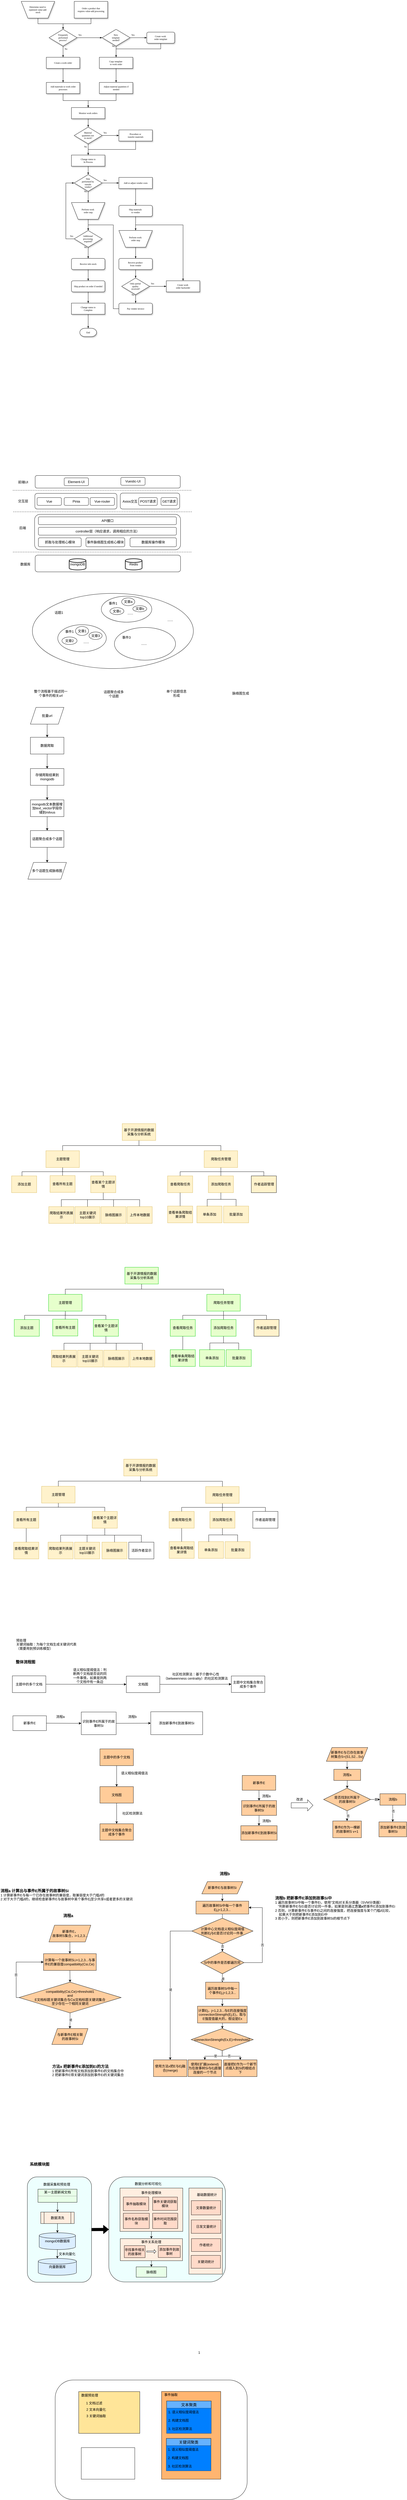 <mxfile version="22.1.0" type="github">
  <diagram name="Page-1" id="edf60f1a-56cd-e834-aa8a-f176f3a09ee4">
    <mxGraphModel dx="1072" dy="641" grid="0" gridSize="10" guides="1" tooltips="1" connect="1" arrows="1" fold="1" page="1" pageScale="1" pageWidth="1100" pageHeight="850" background="none" math="0" shadow="0">
      <root>
        <mxCell id="0" />
        <mxCell id="1" parent="0" />
        <mxCell id="60e70716793133e9-31" style="edgeStyle=orthogonalEdgeStyle;rounded=0;html=1;labelBackgroundColor=none;startSize=5;endArrow=classicThin;endFill=1;endSize=5;jettySize=auto;orthogonalLoop=1;strokeWidth=1;fontFamily=Verdana;fontSize=8" parent="1" source="60e70716793133e9-2" target="60e70716793133e9-5" edge="1">
          <mxGeometry relative="1" as="geometry" />
        </mxCell>
        <mxCell id="60e70716793133e9-2" value="Determine need to&amp;nbsp;&lt;div&gt;replenish value-add&amp;nbsp;&lt;/div&gt;&lt;div&gt;stock&lt;/div&gt;" style="shape=trapezoid;whiteSpace=wrap;html=1;rounded=0;shadow=1;labelBackgroundColor=none;strokeWidth=1;fontFamily=Verdana;fontSize=8;align=center;flipV=1;" parent="1" vertex="1">
          <mxGeometry x="100" y="120" width="120" height="60" as="geometry" />
        </mxCell>
        <mxCell id="60e70716793133e9-32" style="edgeStyle=orthogonalEdgeStyle;rounded=0;html=1;labelBackgroundColor=none;startSize=5;endArrow=classicThin;endFill=1;endSize=5;jettySize=auto;orthogonalLoop=1;strokeWidth=1;fontFamily=Verdana;fontSize=8" parent="1" source="60e70716793133e9-4" target="60e70716793133e9-5" edge="1">
          <mxGeometry relative="1" as="geometry" />
        </mxCell>
        <mxCell id="60e70716793133e9-4" value="Order a product that&lt;div&gt;requires value-add processing&lt;/div&gt;" style="rounded=0;whiteSpace=wrap;html=1;shadow=1;labelBackgroundColor=none;strokeWidth=1;fontFamily=Verdana;fontSize=8;align=center;" parent="1" vertex="1">
          <mxGeometry x="290" y="120" width="120" height="60" as="geometry" />
        </mxCell>
        <mxCell id="60e70716793133e9-33" value="Yes" style="edgeStyle=orthogonalEdgeStyle;rounded=0;html=1;labelBackgroundColor=none;startSize=5;endArrow=classicThin;endFill=1;endSize=5;jettySize=auto;orthogonalLoop=1;strokeWidth=1;fontFamily=Verdana;fontSize=8" parent="1" source="60e70716793133e9-5" target="60e70716793133e9-7" edge="1">
          <mxGeometry x="-0.778" y="10" relative="1" as="geometry">
            <mxPoint as="offset" />
          </mxGeometry>
        </mxCell>
        <mxCell id="60e70716793133e9-37" value="No" style="edgeStyle=orthogonalEdgeStyle;rounded=0;html=1;labelBackgroundColor=none;startSize=5;endArrow=classicThin;endFill=1;endSize=5;jettySize=auto;orthogonalLoop=1;strokeWidth=1;fontFamily=Verdana;fontSize=8" parent="1" source="60e70716793133e9-5" target="60e70716793133e9-9" edge="1">
          <mxGeometry x="-0.5" y="10" relative="1" as="geometry">
            <mxPoint as="offset" />
          </mxGeometry>
        </mxCell>
        <mxCell id="60e70716793133e9-5" value="Frequently&lt;div&gt;performed&lt;/div&gt;&lt;div&gt;process?&lt;/div&gt;" style="rhombus;whiteSpace=wrap;html=1;rounded=0;shadow=1;labelBackgroundColor=none;strokeWidth=1;fontFamily=Verdana;fontSize=8;align=center;" parent="1" vertex="1">
          <mxGeometry x="200" y="220" width="100" height="60" as="geometry" />
        </mxCell>
        <mxCell id="60e70716793133e9-34" value="Yes" style="edgeStyle=orthogonalEdgeStyle;rounded=0;html=1;labelBackgroundColor=none;startSize=5;endArrow=classicThin;endFill=1;endSize=5;jettySize=auto;orthogonalLoop=1;strokeWidth=1;fontFamily=Verdana;fontSize=8" parent="1" source="60e70716793133e9-7" target="60e70716793133e9-8" edge="1">
          <mxGeometry x="-0.667" y="10" relative="1" as="geometry">
            <mxPoint as="offset" />
          </mxGeometry>
        </mxCell>
        <mxCell id="60e70716793133e9-35" value="No" style="edgeStyle=orthogonalEdgeStyle;rounded=0;html=1;labelBackgroundColor=none;startSize=5;endArrow=classicThin;endFill=1;endSize=5;jettySize=auto;orthogonalLoop=1;strokeWidth=1;fontFamily=Verdana;fontSize=8" parent="1" source="60e70716793133e9-7" target="60e70716793133e9-10" edge="1">
          <mxGeometry x="-1" y="-10" relative="1" as="geometry">
            <mxPoint x="440" y="300" as="targetPoint" />
            <Array as="points" />
            <mxPoint as="offset" />
          </mxGeometry>
        </mxCell>
        <mxCell id="60e70716793133e9-7" value="New&amp;nbsp;&lt;div&gt;template&amp;nbsp;&lt;/div&gt;&lt;div&gt;needed?&lt;/div&gt;" style="rhombus;whiteSpace=wrap;html=1;rounded=0;shadow=1;labelBackgroundColor=none;strokeWidth=1;fontFamily=Verdana;fontSize=8;align=center;" parent="1" vertex="1">
          <mxGeometry x="390" y="220" width="100" height="60" as="geometry" />
        </mxCell>
        <mxCell id="60e70716793133e9-36" style="edgeStyle=orthogonalEdgeStyle;rounded=0;html=1;labelBackgroundColor=none;startSize=5;endArrow=classicThin;endFill=1;endSize=5;jettySize=auto;orthogonalLoop=1;strokeWidth=1;fontFamily=Verdana;fontSize=8" parent="1" source="60e70716793133e9-8" target="60e70716793133e9-10" edge="1">
          <mxGeometry relative="1" as="geometry">
            <Array as="points">
              <mxPoint x="600" y="290" />
              <mxPoint x="440" y="290" />
            </Array>
          </mxGeometry>
        </mxCell>
        <mxCell id="60e70716793133e9-8" value="Create work&amp;nbsp;&lt;div&gt;order template&lt;/div&gt;" style="rounded=1;whiteSpace=wrap;html=1;shadow=1;labelBackgroundColor=none;strokeWidth=1;fontFamily=Verdana;fontSize=8;align=center;" parent="1" vertex="1">
          <mxGeometry x="550" y="230" width="100" height="40" as="geometry" />
        </mxCell>
        <mxCell id="60e70716793133e9-38" style="edgeStyle=orthogonalEdgeStyle;rounded=0;html=1;labelBackgroundColor=none;startSize=5;endArrow=classicThin;endFill=1;endSize=5;jettySize=auto;orthogonalLoop=1;strokeWidth=1;fontFamily=Verdana;fontSize=8" parent="1" source="60e70716793133e9-9" target="60e70716793133e9-11" edge="1">
          <mxGeometry relative="1" as="geometry" />
        </mxCell>
        <mxCell id="60e70716793133e9-9" value="Create a work order" style="whiteSpace=wrap;html=1;rounded=0;shadow=1;labelBackgroundColor=none;strokeWidth=1;fontFamily=Verdana;fontSize=8;align=center;" parent="1" vertex="1">
          <mxGeometry x="190" y="320" width="120" height="40" as="geometry" />
        </mxCell>
        <mxCell id="60e70716793133e9-39" style="edgeStyle=orthogonalEdgeStyle;rounded=0;html=1;labelBackgroundColor=none;startSize=5;endArrow=classicThin;endFill=1;endSize=5;jettySize=auto;orthogonalLoop=1;strokeWidth=1;fontFamily=Verdana;fontSize=8" parent="1" source="60e70716793133e9-10" target="60e70716793133e9-12" edge="1">
          <mxGeometry relative="1" as="geometry" />
        </mxCell>
        <mxCell id="60e70716793133e9-10" value="Copy template&amp;nbsp;&lt;div&gt;to work order&lt;/div&gt;" style="whiteSpace=wrap;html=1;rounded=0;shadow=1;labelBackgroundColor=none;strokeWidth=1;fontFamily=Verdana;fontSize=8;align=center;" parent="1" vertex="1">
          <mxGeometry x="380" y="320" width="120" height="40" as="geometry" />
        </mxCell>
        <mxCell id="60e70716793133e9-41" style="edgeStyle=orthogonalEdgeStyle;rounded=0;html=1;labelBackgroundColor=none;startSize=5;endArrow=classicThin;endFill=1;endSize=5;jettySize=auto;orthogonalLoop=1;strokeWidth=1;fontFamily=Verdana;fontSize=8" parent="1" source="60e70716793133e9-11" target="60e70716793133e9-13" edge="1">
          <mxGeometry relative="1" as="geometry" />
        </mxCell>
        <mxCell id="60e70716793133e9-11" value="Add materials to work order processes" style="whiteSpace=wrap;html=1;rounded=0;shadow=1;labelBackgroundColor=none;strokeWidth=1;fontFamily=Verdana;fontSize=8;align=center;spacing=6;" parent="1" vertex="1">
          <mxGeometry x="190" y="410" width="120" height="40" as="geometry" />
        </mxCell>
        <mxCell id="60e70716793133e9-40" style="edgeStyle=orthogonalEdgeStyle;rounded=0;html=1;labelBackgroundColor=none;startSize=5;endArrow=classicThin;endFill=1;endSize=5;jettySize=auto;orthogonalLoop=1;strokeWidth=1;fontFamily=Verdana;fontSize=8" parent="1" source="60e70716793133e9-12" target="60e70716793133e9-13" edge="1">
          <mxGeometry relative="1" as="geometry" />
        </mxCell>
        <mxCell id="60e70716793133e9-12" value="Adjust material quantities if needed" style="whiteSpace=wrap;html=1;rounded=0;shadow=1;labelBackgroundColor=none;strokeWidth=1;fontFamily=Verdana;fontSize=8;align=center;spacing=6;" parent="1" vertex="1">
          <mxGeometry x="380" y="410" width="120" height="40" as="geometry" />
        </mxCell>
        <mxCell id="60e70716793133e9-42" style="edgeStyle=orthogonalEdgeStyle;rounded=0;html=1;labelBackgroundColor=none;startSize=5;endArrow=classicThin;endFill=1;endSize=5;jettySize=auto;orthogonalLoop=1;strokeWidth=1;fontFamily=Verdana;fontSize=8" parent="1" source="60e70716793133e9-13" target="60e70716793133e9-14" edge="1">
          <mxGeometry relative="1" as="geometry" />
        </mxCell>
        <mxCell id="60e70716793133e9-13" value="Monitor work orders" style="whiteSpace=wrap;html=1;rounded=0;shadow=1;labelBackgroundColor=none;strokeWidth=1;fontFamily=Verdana;fontSize=8;align=center;" parent="1" vertex="1">
          <mxGeometry x="280" y="500" width="120" height="40" as="geometry" />
        </mxCell>
        <mxCell id="60e70716793133e9-43" value="Yes" style="edgeStyle=orthogonalEdgeStyle;rounded=0;html=1;labelBackgroundColor=none;startSize=5;endArrow=classicThin;endFill=1;endSize=5;jettySize=auto;orthogonalLoop=1;strokeWidth=1;fontFamily=Verdana;fontSize=8" parent="1" source="60e70716793133e9-14" target="60e70716793133e9-15" edge="1">
          <mxGeometry x="-0.667" y="10" relative="1" as="geometry">
            <mxPoint as="offset" />
          </mxGeometry>
        </mxCell>
        <mxCell id="60e70716793133e9-44" value="No" style="edgeStyle=orthogonalEdgeStyle;rounded=0;html=1;labelBackgroundColor=none;startSize=5;endArrow=classicThin;endFill=1;endSize=5;jettySize=auto;orthogonalLoop=1;strokeWidth=1;fontFamily=Verdana;fontSize=8" parent="1" source="60e70716793133e9-14" target="60e70716793133e9-16" edge="1">
          <mxGeometry x="-0.5" y="-10" relative="1" as="geometry">
            <mxPoint as="offset" />
          </mxGeometry>
        </mxCell>
        <mxCell id="60e70716793133e9-14" value="Material&amp;nbsp;&lt;div&gt;quantities not&amp;nbsp;&lt;/div&gt;&lt;div&gt;in stock?&lt;/div&gt;" style="rhombus;whiteSpace=wrap;html=1;rounded=0;shadow=1;labelBackgroundColor=none;strokeWidth=1;fontFamily=Verdana;fontSize=8;align=center;" parent="1" vertex="1">
          <mxGeometry x="290" y="570" width="100" height="60" as="geometry" />
        </mxCell>
        <mxCell id="60e70716793133e9-45" style="edgeStyle=orthogonalEdgeStyle;rounded=0;html=1;labelBackgroundColor=none;startSize=5;endArrow=classicThin;endFill=1;endSize=5;jettySize=auto;orthogonalLoop=1;strokeWidth=1;fontFamily=Verdana;fontSize=8" parent="1" source="60e70716793133e9-15" target="60e70716793133e9-16" edge="1">
          <mxGeometry relative="1" as="geometry">
            <Array as="points">
              <mxPoint x="510" y="650" />
              <mxPoint x="340" y="650" />
            </Array>
          </mxGeometry>
        </mxCell>
        <mxCell id="60e70716793133e9-15" value="Procedure or&amp;nbsp;&lt;div&gt;transfer materials&lt;/div&gt;" style="whiteSpace=wrap;html=1;rounded=0;shadow=1;labelBackgroundColor=none;strokeWidth=1;fontFamily=Verdana;fontSize=8;align=center;" parent="1" vertex="1">
          <mxGeometry x="450" y="580" width="120" height="40" as="geometry" />
        </mxCell>
        <mxCell id="60e70716793133e9-46" style="edgeStyle=orthogonalEdgeStyle;rounded=0;html=1;labelBackgroundColor=none;startSize=5;endArrow=classicThin;endFill=1;endSize=5;jettySize=auto;orthogonalLoop=1;strokeWidth=1;fontFamily=Verdana;fontSize=8" parent="1" source="60e70716793133e9-16" target="60e70716793133e9-17" edge="1">
          <mxGeometry relative="1" as="geometry" />
        </mxCell>
        <mxCell id="60e70716793133e9-16" value="Change status to&lt;div&gt;In Process&lt;/div&gt;" style="whiteSpace=wrap;html=1;rounded=0;shadow=1;labelBackgroundColor=none;strokeWidth=1;fontFamily=Verdana;fontSize=8;align=center;" parent="1" vertex="1">
          <mxGeometry x="280" y="670" width="120" height="40" as="geometry" />
        </mxCell>
        <mxCell id="60e70716793133e9-47" value="Yes" style="edgeStyle=orthogonalEdgeStyle;rounded=0;html=1;labelBackgroundColor=none;startSize=5;endArrow=classicThin;endFill=1;endSize=5;jettySize=auto;orthogonalLoop=1;strokeWidth=1;fontFamily=Verdana;fontSize=8" parent="1" source="60e70716793133e9-17" target="60e70716793133e9-18" edge="1">
          <mxGeometry x="-0.667" y="10" relative="1" as="geometry">
            <mxPoint as="offset" />
          </mxGeometry>
        </mxCell>
        <mxCell id="60e70716793133e9-50" value="No" style="edgeStyle=orthogonalEdgeStyle;rounded=0;html=1;labelBackgroundColor=none;startSize=5;endArrow=classicThin;endFill=1;endSize=5;jettySize=auto;orthogonalLoop=1;strokeWidth=1;fontFamily=Verdana;fontSize=8" parent="1" source="60e70716793133e9-17" target="60e70716793133e9-19" edge="1">
          <mxGeometry x="-1" y="-10" relative="1" as="geometry">
            <mxPoint as="offset" />
          </mxGeometry>
        </mxCell>
        <mxCell id="60e70716793133e9-17" value="Step&amp;nbsp;&lt;div&gt;performed by&amp;nbsp;&lt;/div&gt;&lt;div&gt;outside&amp;nbsp;&lt;/div&gt;&lt;div&gt;vendor?&lt;/div&gt;" style="rhombus;whiteSpace=wrap;html=1;rounded=0;shadow=1;labelBackgroundColor=none;strokeWidth=1;fontFamily=Verdana;fontSize=8;align=center;" parent="1" vertex="1">
          <mxGeometry x="290" y="740" width="100" height="60" as="geometry" />
        </mxCell>
        <mxCell id="60e70716793133e9-48" style="edgeStyle=orthogonalEdgeStyle;rounded=0;html=1;labelBackgroundColor=none;startSize=5;endArrow=classicThin;endFill=1;endSize=5;jettySize=auto;orthogonalLoop=1;strokeWidth=1;fontFamily=Verdana;fontSize=8" parent="1" source="60e70716793133e9-18" target="60e70716793133e9-20" edge="1">
          <mxGeometry relative="1" as="geometry" />
        </mxCell>
        <mxCell id="60e70716793133e9-18" value="Add or adjust vendor costs" style="whiteSpace=wrap;html=1;rounded=0;shadow=1;labelBackgroundColor=none;strokeWidth=1;fontFamily=Verdana;fontSize=8;align=center;" parent="1" vertex="1">
          <mxGeometry x="450" y="750" width="120" height="40" as="geometry" />
        </mxCell>
        <mxCell id="60e70716793133e9-52" style="edgeStyle=orthogonalEdgeStyle;rounded=0;html=1;labelBackgroundColor=none;startSize=5;endArrow=classicThin;endFill=1;endSize=5;jettySize=auto;orthogonalLoop=1;strokeWidth=1;fontFamily=Verdana;fontSize=8" parent="1" source="60e70716793133e9-19" target="60e70716793133e9-21" edge="1">
          <mxGeometry relative="1" as="geometry" />
        </mxCell>
        <mxCell id="60e70716793133e9-19" value="Perform work&amp;nbsp;&lt;div&gt;order step&lt;/div&gt;" style="shape=trapezoid;whiteSpace=wrap;html=1;rounded=0;shadow=1;labelBackgroundColor=none;strokeWidth=1;fontFamily=Verdana;fontSize=8;align=center;flipV=1;" parent="1" vertex="1">
          <mxGeometry x="280" y="840" width="120" height="60" as="geometry" />
        </mxCell>
        <mxCell id="60e70716793133e9-49" style="edgeStyle=orthogonalEdgeStyle;rounded=0;html=1;labelBackgroundColor=none;startSize=5;endArrow=classicThin;endFill=1;endSize=5;jettySize=auto;orthogonalLoop=1;strokeWidth=1;fontFamily=Verdana;fontSize=8" parent="1" source="60e70716793133e9-20" target="60e70716793133e9-22" edge="1">
          <mxGeometry relative="1" as="geometry" />
        </mxCell>
        <mxCell id="60e70716793133e9-53" style="edgeStyle=orthogonalEdgeStyle;rounded=0;html=1;labelBackgroundColor=none;startSize=5;endArrow=classicThin;endFill=1;endSize=5;jettySize=auto;orthogonalLoop=1;strokeWidth=1;fontFamily=Verdana;fontSize=8" parent="1" source="60e70716793133e9-20" target="60e70716793133e9-27" edge="1">
          <mxGeometry relative="1" as="geometry">
            <Array as="points">
              <mxPoint x="510" y="920" />
              <mxPoint x="680" y="920" />
            </Array>
          </mxGeometry>
        </mxCell>
        <mxCell id="60e70716793133e9-20" value="Ship materials&amp;nbsp;&lt;div&gt;to vendor&lt;/div&gt;" style="rounded=1;whiteSpace=wrap;html=1;shadow=1;labelBackgroundColor=none;strokeWidth=1;fontFamily=Verdana;fontSize=8;align=center;" parent="1" vertex="1">
          <mxGeometry x="450" y="850" width="120" height="40" as="geometry" />
        </mxCell>
        <mxCell id="60e70716793133e9-51" value="Yes" style="edgeStyle=orthogonalEdgeStyle;rounded=0;html=1;labelBackgroundColor=none;startSize=5;endArrow=classicThin;endFill=1;endSize=5;jettySize=auto;orthogonalLoop=1;strokeWidth=1;fontFamily=Verdana;fontSize=8" parent="1" source="60e70716793133e9-21" target="60e70716793133e9-17" edge="1">
          <mxGeometry x="-0.692" y="-20" relative="1" as="geometry">
            <Array as="points">
              <mxPoint x="260" y="970.0" />
              <mxPoint x="260" y="770" />
            </Array>
            <mxPoint as="offset" />
          </mxGeometry>
        </mxCell>
        <mxCell id="60e70716793133e9-54" value="No" style="edgeStyle=orthogonalEdgeStyle;rounded=0;html=1;labelBackgroundColor=none;startSize=5;endArrow=classicThin;endFill=1;endSize=5;jettySize=auto;orthogonalLoop=1;strokeWidth=1;fontFamily=Verdana;fontSize=8" parent="1" source="60e70716793133e9-21" target="60e70716793133e9-23" edge="1">
          <mxGeometry x="-1" y="-10" relative="1" as="geometry">
            <mxPoint as="offset" />
          </mxGeometry>
        </mxCell>
        <mxCell id="60e70716793133e9-21" value="Additional&amp;nbsp;&lt;div&gt;processing&amp;nbsp;&lt;/div&gt;&lt;div&gt;required?&lt;/div&gt;" style="rhombus;whiteSpace=wrap;html=1;rounded=0;shadow=1;labelBackgroundColor=none;strokeWidth=1;fontFamily=Verdana;fontSize=8;align=center;" parent="1" vertex="1">
          <mxGeometry x="290" y="940" width="100" height="60" as="geometry" />
        </mxCell>
        <mxCell id="60e70716793133e9-58" style="edgeStyle=orthogonalEdgeStyle;rounded=0;html=1;labelBackgroundColor=none;startSize=5;endArrow=classicThin;endFill=1;endSize=5;jettySize=auto;orthogonalLoop=1;strokeWidth=1;fontFamily=Verdana;fontSize=8" parent="1" source="60e70716793133e9-22" target="60e70716793133e9-24" edge="1">
          <mxGeometry relative="1" as="geometry" />
        </mxCell>
        <mxCell id="60e70716793133e9-22" value="Perform work&amp;nbsp;&lt;div&gt;order step&lt;/div&gt;" style="shape=trapezoid;whiteSpace=wrap;html=1;rounded=0;shadow=1;labelBackgroundColor=none;strokeWidth=1;fontFamily=Verdana;fontSize=8;align=center;flipV=1;" parent="1" vertex="1">
          <mxGeometry x="450" y="940" width="120" height="60" as="geometry" />
        </mxCell>
        <mxCell id="60e70716793133e9-55" style="edgeStyle=orthogonalEdgeStyle;rounded=0;html=1;labelBackgroundColor=none;startSize=5;endArrow=classicThin;endFill=1;endSize=5;jettySize=auto;orthogonalLoop=1;strokeWidth=1;fontFamily=Verdana;fontSize=8" parent="1" source="60e70716793133e9-23" target="60e70716793133e9-25" edge="1">
          <mxGeometry relative="1" as="geometry" />
        </mxCell>
        <mxCell id="60e70716793133e9-23" value="Receive info stock" style="rounded=1;whiteSpace=wrap;html=1;shadow=1;labelBackgroundColor=none;strokeWidth=1;fontFamily=Verdana;fontSize=8;align=center;" parent="1" vertex="1">
          <mxGeometry x="280" y="1040" width="120" height="40" as="geometry" />
        </mxCell>
        <mxCell id="60e70716793133e9-59" style="edgeStyle=orthogonalEdgeStyle;rounded=0;html=1;labelBackgroundColor=none;startSize=5;endArrow=classicThin;endFill=1;endSize=5;jettySize=auto;orthogonalLoop=1;strokeWidth=1;fontFamily=Verdana;fontSize=8" parent="1" source="60e70716793133e9-24" target="60e70716793133e9-26" edge="1">
          <mxGeometry relative="1" as="geometry" />
        </mxCell>
        <mxCell id="60e70716793133e9-24" value="Receive product&amp;nbsp;&lt;div&gt;from vendor&lt;/div&gt;" style="rounded=1;whiteSpace=wrap;html=1;shadow=1;labelBackgroundColor=none;strokeWidth=1;fontFamily=Verdana;fontSize=8;align=center;" parent="1" vertex="1">
          <mxGeometry x="450" y="1040" width="120" height="40" as="geometry" />
        </mxCell>
        <mxCell id="60e70716793133e9-56" style="edgeStyle=orthogonalEdgeStyle;rounded=0;html=1;labelBackgroundColor=none;startSize=5;endArrow=classicThin;endFill=1;endSize=5;jettySize=auto;orthogonalLoop=1;strokeWidth=1;fontFamily=Verdana;fontSize=8" parent="1" source="60e70716793133e9-25" target="60e70716793133e9-28" edge="1">
          <mxGeometry relative="1" as="geometry" />
        </mxCell>
        <mxCell id="60e70716793133e9-25" value="Ship product on order if needed" style="rounded=1;whiteSpace=wrap;html=1;shadow=1;labelBackgroundColor=none;strokeWidth=1;fontFamily=Verdana;fontSize=8;align=center;" parent="1" vertex="1">
          <mxGeometry x="280" y="1120" width="120" height="40" as="geometry" />
        </mxCell>
        <mxCell id="60e70716793133e9-60" value="No" style="edgeStyle=orthogonalEdgeStyle;rounded=0;html=1;labelBackgroundColor=none;startSize=5;endArrow=classicThin;endFill=1;endSize=5;jettySize=auto;orthogonalLoop=1;strokeWidth=1;fontFamily=Verdana;fontSize=8" parent="1" source="60e70716793133e9-26" target="60e70716793133e9-29" edge="1">
          <mxGeometry x="0.2" y="14" relative="1" as="geometry">
            <mxPoint x="-24" y="-10" as="offset" />
          </mxGeometry>
        </mxCell>
        <mxCell id="60e70716793133e9-61" value="Yes" style="edgeStyle=orthogonalEdgeStyle;rounded=0;html=1;labelBackgroundColor=none;startSize=5;endArrow=classicThin;endFill=1;endSize=5;jettySize=auto;orthogonalLoop=1;strokeWidth=1;fontFamily=Verdana;fontSize=8" parent="1" source="60e70716793133e9-26" target="60e70716793133e9-27" edge="1">
          <mxGeometry x="-0.667" y="10" relative="1" as="geometry">
            <mxPoint as="offset" />
          </mxGeometry>
        </mxCell>
        <mxCell id="60e70716793133e9-26" value="Only partial&amp;nbsp;&lt;div&gt;quality&amp;nbsp;&lt;/div&gt;&lt;div&gt;received?&lt;/div&gt;" style="rhombus;whiteSpace=wrap;html=1;rounded=0;shadow=1;labelBackgroundColor=none;strokeWidth=1;fontFamily=Verdana;fontSize=8;align=center;" parent="1" vertex="1">
          <mxGeometry x="460" y="1110" width="100" height="60" as="geometry" />
        </mxCell>
        <mxCell id="60e70716793133e9-27" value="Create work&amp;nbsp;&lt;div&gt;order backorder&lt;/div&gt;" style="whiteSpace=wrap;html=1;rounded=0;shadow=1;labelBackgroundColor=none;strokeWidth=1;fontFamily=Verdana;fontSize=8;align=center;" parent="1" vertex="1">
          <mxGeometry x="620" y="1120" width="120" height="40" as="geometry" />
        </mxCell>
        <mxCell id="60e70716793133e9-57" style="edgeStyle=orthogonalEdgeStyle;rounded=0;html=1;labelBackgroundColor=none;startSize=5;endArrow=classicThin;endFill=1;endSize=5;jettySize=auto;orthogonalLoop=1;strokeWidth=1;fontFamily=Verdana;fontSize=8" parent="1" source="60e70716793133e9-28" target="60e70716793133e9-30" edge="1">
          <mxGeometry relative="1" as="geometry" />
        </mxCell>
        <mxCell id="60e70716793133e9-28" value="Change status to&lt;div&gt;Complete&lt;/div&gt;" style="whiteSpace=wrap;html=1;rounded=0;shadow=1;labelBackgroundColor=none;strokeWidth=1;fontFamily=Verdana;fontSize=8;align=center;" parent="1" vertex="1">
          <mxGeometry x="280" y="1200" width="120" height="40" as="geometry" />
        </mxCell>
        <mxCell id="60e70716793133e9-62" style="edgeStyle=orthogonalEdgeStyle;rounded=0;html=1;labelBackgroundColor=none;startSize=5;endArrow=classicThin;endFill=1;endSize=5;jettySize=auto;orthogonalLoop=1;strokeWidth=1;fontFamily=Verdana;fontSize=8" parent="1" source="60e70716793133e9-29" target="60e70716793133e9-21" edge="1">
          <mxGeometry relative="1" as="geometry">
            <Array as="points">
              <mxPoint x="430" y="1220" />
              <mxPoint x="430" y="920" />
              <mxPoint x="340" y="920" />
            </Array>
          </mxGeometry>
        </mxCell>
        <mxCell id="60e70716793133e9-29" value="Pay vendor invoice" style="rounded=1;whiteSpace=wrap;html=1;shadow=1;labelBackgroundColor=none;strokeWidth=1;fontFamily=Verdana;fontSize=8;align=center;" parent="1" vertex="1">
          <mxGeometry x="450" y="1200" width="120" height="40" as="geometry" />
        </mxCell>
        <mxCell id="60e70716793133e9-30" value="End" style="strokeWidth=1;html=1;shape=mxgraph.flowchart.terminator;whiteSpace=wrap;rounded=0;shadow=1;labelBackgroundColor=none;fontFamily=Verdana;fontSize=8;align=center;" parent="1" vertex="1">
          <mxGeometry x="310" y="1290" width="60" height="30" as="geometry" />
        </mxCell>
        <mxCell id="oZMABY1-ZJEsu0WesDKt-8" value="" style="endArrow=none;dashed=1;html=1;rounded=0;" parent="1" edge="1">
          <mxGeometry width="50" height="50" relative="1" as="geometry">
            <mxPoint x="70.5" y="2091" as="sourcePoint" />
            <mxPoint x="710.5" y="2091" as="targetPoint" />
          </mxGeometry>
        </mxCell>
        <mxCell id="oZMABY1-ZJEsu0WesDKt-13" value="" style="endArrow=none;dashed=1;html=1;rounded=0;" parent="1" edge="1">
          <mxGeometry width="50" height="50" relative="1" as="geometry">
            <mxPoint x="72" y="1947" as="sourcePoint" />
            <mxPoint x="712" y="1947" as="targetPoint" />
          </mxGeometry>
        </mxCell>
        <mxCell id="oZMABY1-ZJEsu0WesDKt-20" value="" style="endArrow=none;dashed=1;html=1;rounded=0;" parent="1" edge="1">
          <mxGeometry width="50" height="50" relative="1" as="geometry">
            <mxPoint x="70" y="1870" as="sourcePoint" />
            <mxPoint x="710" y="1870" as="targetPoint" />
          </mxGeometry>
        </mxCell>
        <mxCell id="oZMABY1-ZJEsu0WesDKt-34" value="数据库" style="text;strokeColor=none;align=center;fillColor=none;html=1;verticalAlign=middle;whiteSpace=wrap;rounded=0;" parent="1" vertex="1">
          <mxGeometry x="80" y="2120" width="70" height="30" as="geometry" />
        </mxCell>
        <mxCell id="oZMABY1-ZJEsu0WesDKt-36" value="后端" style="text;strokeColor=none;align=center;fillColor=none;html=1;verticalAlign=middle;whiteSpace=wrap;rounded=0;" parent="1" vertex="1">
          <mxGeometry x="75" y="1990" width="60" height="30" as="geometry" />
        </mxCell>
        <mxCell id="oZMABY1-ZJEsu0WesDKt-37" value="交互层" style="text;strokeColor=none;align=center;fillColor=none;html=1;verticalAlign=middle;whiteSpace=wrap;rounded=0;" parent="1" vertex="1">
          <mxGeometry x="77" y="1894" width="60" height="30" as="geometry" />
        </mxCell>
        <mxCell id="oZMABY1-ZJEsu0WesDKt-38" value="前端UI" style="text;strokeColor=none;align=center;fillColor=none;html=1;verticalAlign=middle;whiteSpace=wrap;rounded=0;" parent="1" vertex="1">
          <mxGeometry x="77" y="1826" width="60" height="30" as="geometry" />
        </mxCell>
        <mxCell id="nyQSVQVMoenpCRz5e3az-35" value="" style="rounded=1;whiteSpace=wrap;html=1;" parent="1" vertex="1">
          <mxGeometry x="150" y="1817" width="520" height="45" as="geometry" />
        </mxCell>
        <mxCell id="nyQSVQVMoenpCRz5e3az-37" value="Element-UI" style="rounded=1;whiteSpace=wrap;html=1;" parent="1" vertex="1">
          <mxGeometry x="254" y="1825.5" width="87" height="28" as="geometry" />
        </mxCell>
        <mxCell id="nyQSVQVMoenpCRz5e3az-38" value="Vuestic-UI" style="rounded=1;whiteSpace=wrap;html=1;" parent="1" vertex="1">
          <mxGeometry x="457" y="1824" width="87" height="28" as="geometry" />
        </mxCell>
        <mxCell id="nyQSVQVMoenpCRz5e3az-40" value="" style="rounded=1;whiteSpace=wrap;html=1;" parent="1" vertex="1">
          <mxGeometry x="149" y="1881" width="294" height="56" as="geometry" />
        </mxCell>
        <mxCell id="nyQSVQVMoenpCRz5e3az-43" value="Vue" style="rounded=1;whiteSpace=wrap;html=1;" parent="1" vertex="1">
          <mxGeometry x="157" y="1896" width="87" height="28" as="geometry" />
        </mxCell>
        <mxCell id="nyQSVQVMoenpCRz5e3az-44" value="Pinia" style="rounded=1;whiteSpace=wrap;html=1;" parent="1" vertex="1">
          <mxGeometry x="254" y="1896" width="87" height="28" as="geometry" />
        </mxCell>
        <mxCell id="nyQSVQVMoenpCRz5e3az-45" value="Vue-router" style="rounded=1;whiteSpace=wrap;html=1;" parent="1" vertex="1">
          <mxGeometry x="347" y="1896" width="87" height="28" as="geometry" />
        </mxCell>
        <mxCell id="nyQSVQVMoenpCRz5e3az-46" value="" style="rounded=1;whiteSpace=wrap;html=1;" parent="1" vertex="1">
          <mxGeometry x="455" y="1880" width="213" height="57" as="geometry" />
        </mxCell>
        <mxCell id="nyQSVQVMoenpCRz5e3az-48" value="POST请求" style="rounded=1;whiteSpace=wrap;html=1;" parent="1" vertex="1">
          <mxGeometry x="521" y="1896" width="66.5" height="28" as="geometry" />
        </mxCell>
        <mxCell id="nyQSVQVMoenpCRz5e3az-49" value="GET请求" style="rounded=1;whiteSpace=wrap;html=1;" parent="1" vertex="1">
          <mxGeometry x="601" y="1896" width="58" height="28" as="geometry" />
        </mxCell>
        <mxCell id="nyQSVQVMoenpCRz5e3az-50" value="Axios交互" style="text;strokeColor=none;align=center;fillColor=none;html=1;verticalAlign=middle;whiteSpace=wrap;rounded=0;" parent="1" vertex="1">
          <mxGeometry x="460" y="1895" width="60" height="30" as="geometry" />
        </mxCell>
        <mxCell id="nyQSVQVMoenpCRz5e3az-51" value="" style="rounded=1;whiteSpace=wrap;html=1;" parent="1" vertex="1">
          <mxGeometry x="148" y="1956" width="523" height="127" as="geometry" />
        </mxCell>
        <mxCell id="nyQSVQVMoenpCRz5e3az-52" value="抓取与处理核心模块" style="rounded=1;whiteSpace=wrap;html=1;" parent="1" vertex="1">
          <mxGeometry x="161.5" y="2040" width="153.5" height="32" as="geometry" />
        </mxCell>
        <mxCell id="nyQSVQVMoenpCRz5e3az-54" value="事件脉络图生成核心模块" style="rounded=1;whiteSpace=wrap;html=1;" parent="1" vertex="1">
          <mxGeometry x="332" y="2040" width="139" height="32" as="geometry" />
        </mxCell>
        <mxCell id="nyQSVQVMoenpCRz5e3az-55" value="API接口" style="rounded=1;whiteSpace=wrap;html=1;" parent="1" vertex="1">
          <mxGeometry x="161.5" y="1965" width="494.5" height="28" as="geometry" />
        </mxCell>
        <mxCell id="nyQSVQVMoenpCRz5e3az-56" value="controller层（响应请求，调用相应的方法）" style="rounded=1;whiteSpace=wrap;html=1;" parent="1" vertex="1">
          <mxGeometry x="161.5" y="2002.5" width="494.5" height="28" as="geometry" />
        </mxCell>
        <mxCell id="nyQSVQVMoenpCRz5e3az-57" value="数据库操作模块" style="rounded=1;whiteSpace=wrap;html=1;" parent="1" vertex="1">
          <mxGeometry x="490" y="2040" width="166" height="32" as="geometry" />
        </mxCell>
        <mxCell id="nyQSVQVMoenpCRz5e3az-60" value="" style="rounded=1;whiteSpace=wrap;html=1;" parent="1" vertex="1">
          <mxGeometry x="150" y="2102" width="521" height="60" as="geometry" />
        </mxCell>
        <mxCell id="nyQSVQVMoenpCRz5e3az-61" value="mongoDB" style="strokeWidth=2;html=1;shape=mxgraph.flowchart.database;whiteSpace=wrap;" parent="1" vertex="1">
          <mxGeometry x="272" y="2115" width="60" height="40" as="geometry" />
        </mxCell>
        <mxCell id="nyQSVQVMoenpCRz5e3az-62" value="Redis" style="strokeWidth=2;html=1;shape=mxgraph.flowchart.database;whiteSpace=wrap;" parent="1" vertex="1">
          <mxGeometry x="473" y="2115" width="60" height="40" as="geometry" />
        </mxCell>
        <mxCell id="_eYxPK8worEGDINMEh3w-9" style="edgeStyle=orthogonalEdgeStyle;rounded=0;orthogonalLoop=1;jettySize=auto;html=1;exitX=0.5;exitY=1;exitDx=0;exitDy=0;entryX=0.5;entryY=0;entryDx=0;entryDy=0;" parent="1" source="_eYxPK8worEGDINMEh3w-2" target="_eYxPK8worEGDINMEh3w-3" edge="1">
          <mxGeometry relative="1" as="geometry" />
        </mxCell>
        <mxCell id="_eYxPK8worEGDINMEh3w-2" value="批量url" style="shape=parallelogram;perimeter=parallelogramPerimeter;whiteSpace=wrap;html=1;fixedSize=1;" parent="1" vertex="1">
          <mxGeometry x="133" y="2647" width="120" height="60" as="geometry" />
        </mxCell>
        <mxCell id="_eYxPK8worEGDINMEh3w-10" style="edgeStyle=orthogonalEdgeStyle;rounded=0;orthogonalLoop=1;jettySize=auto;html=1;entryX=0.5;entryY=0;entryDx=0;entryDy=0;" parent="1" source="_eYxPK8worEGDINMEh3w-3" target="_eYxPK8worEGDINMEh3w-4" edge="1">
          <mxGeometry relative="1" as="geometry" />
        </mxCell>
        <mxCell id="_eYxPK8worEGDINMEh3w-3" value="数据爬取" style="rounded=0;whiteSpace=wrap;html=1;" parent="1" vertex="1">
          <mxGeometry x="133" y="2754" width="120" height="60" as="geometry" />
        </mxCell>
        <mxCell id="_eYxPK8worEGDINMEh3w-11" style="edgeStyle=orthogonalEdgeStyle;rounded=0;orthogonalLoop=1;jettySize=auto;html=1;entryX=0.5;entryY=0;entryDx=0;entryDy=0;" parent="1" source="_eYxPK8worEGDINMEh3w-4" target="_eYxPK8worEGDINMEh3w-5" edge="1">
          <mxGeometry relative="1" as="geometry" />
        </mxCell>
        <mxCell id="_eYxPK8worEGDINMEh3w-4" value="存储爬取结果到mongodb" style="rounded=0;whiteSpace=wrap;html=1;" parent="1" vertex="1">
          <mxGeometry x="133" y="2866" width="120" height="60" as="geometry" />
        </mxCell>
        <mxCell id="_eYxPK8worEGDINMEh3w-12" value="" style="edgeStyle=orthogonalEdgeStyle;rounded=0;orthogonalLoop=1;jettySize=auto;html=1;" parent="1" source="_eYxPK8worEGDINMEh3w-5" target="_eYxPK8worEGDINMEh3w-6" edge="1">
          <mxGeometry relative="1" as="geometry" />
        </mxCell>
        <mxCell id="_eYxPK8worEGDINMEh3w-5" value="mongodb文本数据增加text_vector字段存储到milvus" style="rounded=0;whiteSpace=wrap;html=1;" parent="1" vertex="1">
          <mxGeometry x="133" y="2978" width="120" height="60" as="geometry" />
        </mxCell>
        <mxCell id="_eYxPK8worEGDINMEh3w-13" value="" style="edgeStyle=orthogonalEdgeStyle;rounded=0;orthogonalLoop=1;jettySize=auto;html=1;" parent="1" source="_eYxPK8worEGDINMEh3w-6" target="_eYxPK8worEGDINMEh3w-8" edge="1">
          <mxGeometry relative="1" as="geometry" />
        </mxCell>
        <mxCell id="_eYxPK8worEGDINMEh3w-6" value="话题聚合成多个话题" style="rounded=0;whiteSpace=wrap;html=1;" parent="1" vertex="1">
          <mxGeometry x="133" y="3088" width="120" height="60" as="geometry" />
        </mxCell>
        <mxCell id="_eYxPK8worEGDINMEh3w-8" value="多个话题生成脉络图" style="shape=parallelogram;perimeter=parallelogramPerimeter;whiteSpace=wrap;html=1;fixedSize=1;" parent="1" vertex="1">
          <mxGeometry x="124" y="3202" width="138" height="60" as="geometry" />
        </mxCell>
        <mxCell id="_eYxPK8worEGDINMEh3w-15" value="整个流程基于描述同一个事件的相关url" style="text;strokeColor=none;align=center;fillColor=none;html=1;verticalAlign=middle;whiteSpace=wrap;rounded=0;" parent="1" vertex="1">
          <mxGeometry x="140" y="2559" width="132" height="75" as="geometry" />
        </mxCell>
        <mxCell id="_eYxPK8worEGDINMEh3w-16" value="话题聚合成多个话题" style="text;strokeColor=none;align=center;fillColor=none;html=1;verticalAlign=middle;whiteSpace=wrap;rounded=0;" parent="1" vertex="1">
          <mxGeometry x="390" y="2586" width="83" height="26" as="geometry" />
        </mxCell>
        <mxCell id="_eYxPK8worEGDINMEh3w-17" value="单个话题信息形成" style="text;strokeColor=none;align=center;fillColor=none;html=1;verticalAlign=middle;whiteSpace=wrap;rounded=0;" parent="1" vertex="1">
          <mxGeometry x="615" y="2583.5" width="83" height="26" as="geometry" />
        </mxCell>
        <mxCell id="_eYxPK8worEGDINMEh3w-18" value="脉络图生成" style="text;strokeColor=none;align=center;fillColor=none;html=1;verticalAlign=middle;whiteSpace=wrap;rounded=0;" parent="1" vertex="1">
          <mxGeometry x="845" y="2583.5" width="83" height="26" as="geometry" />
        </mxCell>
        <mxCell id="_eYxPK8worEGDINMEh3w-19" value="" style="ellipse;whiteSpace=wrap;html=1;" parent="1" vertex="1">
          <mxGeometry x="140" y="2239" width="577" height="269" as="geometry" />
        </mxCell>
        <mxCell id="_eYxPK8worEGDINMEh3w-21" value="" style="ellipse;whiteSpace=wrap;html=1;" parent="1" vertex="1">
          <mxGeometry x="231" y="2351" width="174" height="97" as="geometry" />
        </mxCell>
        <mxCell id="_eYxPK8worEGDINMEh3w-22" value="" style="ellipse;whiteSpace=wrap;html=1;" parent="1" vertex="1">
          <mxGeometry x="387" y="2249" width="181" height="93" as="geometry" />
        </mxCell>
        <mxCell id="_eYxPK8worEGDINMEh3w-23" value="" style="ellipse;whiteSpace=wrap;html=1;" parent="1" vertex="1">
          <mxGeometry x="434" y="2361" width="219" height="117" as="geometry" />
        </mxCell>
        <mxCell id="_eYxPK8worEGDINMEh3w-24" value="文章c" style="ellipse;whiteSpace=wrap;html=1;" parent="1" vertex="1">
          <mxGeometry x="418" y="2290" width="50" height="25" as="geometry" />
        </mxCell>
        <mxCell id="_eYxPK8worEGDINMEh3w-25" value="话题1" style="text;strokeColor=none;align=center;fillColor=none;html=1;verticalAlign=middle;whiteSpace=wrap;rounded=0;" parent="1" vertex="1">
          <mxGeometry x="205" y="2293" width="60" height="30" as="geometry" />
        </mxCell>
        <mxCell id="_eYxPK8worEGDINMEh3w-28" value="文章b" style="ellipse;whiteSpace=wrap;html=1;" parent="1" vertex="1">
          <mxGeometry x="500" y="2283" width="50" height="22" as="geometry" />
        </mxCell>
        <mxCell id="_eYxPK8worEGDINMEh3w-29" value="文章a" style="ellipse;whiteSpace=wrap;html=1;" parent="1" vertex="1">
          <mxGeometry x="460" y="2255" width="47" height="28" as="geometry" />
        </mxCell>
        <mxCell id="_eYxPK8worEGDINMEh3w-30" value="文章3" style="ellipse;whiteSpace=wrap;html=1;" parent="1" vertex="1">
          <mxGeometry x="343" y="2377" width="47" height="27" as="geometry" />
        </mxCell>
        <mxCell id="_eYxPK8worEGDINMEh3w-31" value="文章2" style="ellipse;whiteSpace=wrap;html=1;" parent="1" vertex="1">
          <mxGeometry x="246" y="2395" width="54" height="27" as="geometry" />
        </mxCell>
        <mxCell id="_eYxPK8worEGDINMEh3w-32" value="文章1" style="ellipse;whiteSpace=wrap;html=1;" parent="1" vertex="1">
          <mxGeometry x="294.5" y="2357.25" width="47" height="32.5" as="geometry" />
        </mxCell>
        <mxCell id="_eYxPK8worEGDINMEh3w-33" value="......" style="text;strokeColor=none;align=center;fillColor=none;html=1;verticalAlign=middle;whiteSpace=wrap;rounded=0;" parent="1" vertex="1">
          <mxGeometry x="303" y="2398" width="60" height="30" as="geometry" />
        </mxCell>
        <mxCell id="_eYxPK8worEGDINMEh3w-34" value="......" style="text;strokeColor=none;align=center;fillColor=none;html=1;verticalAlign=middle;whiteSpace=wrap;rounded=0;" parent="1" vertex="1">
          <mxGeometry x="461" y="2295" width="60" height="30" as="geometry" />
        </mxCell>
        <mxCell id="_eYxPK8worEGDINMEh3w-35" value="......" style="text;strokeColor=none;align=center;fillColor=none;html=1;verticalAlign=middle;whiteSpace=wrap;rounded=0;" parent="1" vertex="1">
          <mxGeometry x="510" y="2404" width="60" height="30" as="geometry" />
        </mxCell>
        <mxCell id="_eYxPK8worEGDINMEh3w-36" value="......" style="text;strokeColor=none;align=center;fillColor=none;html=1;verticalAlign=middle;whiteSpace=wrap;rounded=0;" parent="1" vertex="1">
          <mxGeometry x="604" y="2319" width="60" height="30" as="geometry" />
        </mxCell>
        <mxCell id="fJewr03WWqxosDNzEVeh-1" value="事件1" style="text;strokeColor=none;align=center;fillColor=none;html=1;verticalAlign=middle;whiteSpace=wrap;rounded=0;" parent="1" vertex="1">
          <mxGeometry x="243" y="2361" width="60" height="30" as="geometry" />
        </mxCell>
        <mxCell id="fJewr03WWqxosDNzEVeh-2" value="事件1" style="text;strokeColor=none;align=center;fillColor=none;html=1;verticalAlign=middle;whiteSpace=wrap;rounded=0;" parent="1" vertex="1">
          <mxGeometry x="398.5" y="2260" width="60" height="30" as="geometry" />
        </mxCell>
        <mxCell id="fJewr03WWqxosDNzEVeh-3" value="事件3" style="text;strokeColor=none;align=center;fillColor=none;html=1;verticalAlign=middle;whiteSpace=wrap;rounded=0;" parent="1" vertex="1">
          <mxGeometry x="447" y="2382" width="60" height="30" as="geometry" />
        </mxCell>
        <mxCell id="fJewr03WWqxosDNzEVeh-90" value="基于开源情报的数据采集与分析系统" style="rounded=0;whiteSpace=wrap;html=1;fillColor=#fff2cc;strokeColor=#d6b656;" parent="1" vertex="1">
          <mxGeometry x="467.5" y="5338" width="120" height="60" as="geometry" />
        </mxCell>
        <mxCell id="fJewr03WWqxosDNzEVeh-91" value="爬取任务管理" style="rounded=0;whiteSpace=wrap;html=1;fillColor=#fff2cc;strokeColor=#d6b656;" parent="1" vertex="1">
          <mxGeometry x="761" y="5436" width="120" height="60" as="geometry" />
        </mxCell>
        <mxCell id="fJewr03WWqxosDNzEVeh-92" value="主题管理" style="rounded=0;whiteSpace=wrap;html=1;fillColor=#fff2cc;strokeColor=#d6b656;" parent="1" vertex="1">
          <mxGeometry x="173" y="5435" width="120" height="60" as="geometry" />
        </mxCell>
        <mxCell id="fJewr03WWqxosDNzEVeh-93" value="添加爬取任务" style="rounded=0;whiteSpace=wrap;html=1;fillColor=#fff2cc;strokeColor=#d6b656;" parent="1" vertex="1">
          <mxGeometry x="776" y="5525" width="90" height="60" as="geometry" />
        </mxCell>
        <mxCell id="fJewr03WWqxosDNzEVeh-94" value="查看爬取任务" style="rounded=0;whiteSpace=wrap;html=1;fillColor=#fff2cc;strokeColor=#d6b656;" parent="1" vertex="1">
          <mxGeometry x="630" y="5525" width="90" height="60" as="geometry" />
        </mxCell>
        <mxCell id="fJewr03WWqxosDNzEVeh-95" value="批量添加" style="rounded=0;whiteSpace=wrap;html=1;fillColor=#fff2cc;strokeColor=#d6b656;" parent="1" vertex="1">
          <mxGeometry x="830.5" y="5633" width="90" height="60" as="geometry" />
        </mxCell>
        <mxCell id="fJewr03WWqxosDNzEVeh-96" value="单条添加" style="rounded=0;whiteSpace=wrap;html=1;fillColor=#fff2cc;strokeColor=#d6b656;" parent="1" vertex="1">
          <mxGeometry x="735" y="5633" width="90" height="60" as="geometry" />
        </mxCell>
        <mxCell id="fJewr03WWqxosDNzEVeh-97" value="查看单条爬取结果详情" style="rounded=0;whiteSpace=wrap;html=1;fillColor=#fff2cc;strokeColor=#d6b656;" parent="1" vertex="1">
          <mxGeometry x="630" y="5633" width="90" height="60" as="geometry" />
        </mxCell>
        <mxCell id="fJewr03WWqxosDNzEVeh-98" value="查看某个主题详情" style="rounded=0;whiteSpace=wrap;html=1;fillColor=#fff2cc;strokeColor=#d6b656;" parent="1" vertex="1">
          <mxGeometry x="354.5" y="5525" width="90" height="60" as="geometry" />
        </mxCell>
        <mxCell id="fJewr03WWqxosDNzEVeh-99" value="查看所有主题" style="rounded=0;whiteSpace=wrap;html=1;fillColor=#fff2cc;strokeColor=#d6b656;" parent="1" vertex="1">
          <mxGeometry x="73" y="5525" width="90" height="60" as="geometry" />
        </mxCell>
        <mxCell id="fJewr03WWqxosDNzEVeh-100" value="主题关键词top10展示" style="rounded=0;whiteSpace=wrap;html=1;fillColor=#fff2cc;strokeColor=#d6b656;" parent="1" vertex="1">
          <mxGeometry x="291" y="5635" width="90" height="60" as="geometry" />
        </mxCell>
        <mxCell id="fJewr03WWqxosDNzEVeh-101" value="脉络图展示" style="rounded=0;whiteSpace=wrap;html=1;fillColor=#fff2cc;strokeColor=#d6b656;" parent="1" vertex="1">
          <mxGeometry x="389.5" y="5635" width="90" height="60" as="geometry" />
        </mxCell>
        <mxCell id="fJewr03WWqxosDNzEVeh-102" value="活跃作者显示" style="rounded=0;whiteSpace=wrap;html=1;" parent="1" vertex="1">
          <mxGeometry x="485.5" y="5635" width="90" height="60" as="geometry" />
        </mxCell>
        <mxCell id="fJewr03WWqxosDNzEVeh-103" value="查看爬取结果详情" style="rounded=0;whiteSpace=wrap;html=1;fillColor=#fff2cc;strokeColor=#d6b656;" parent="1" vertex="1">
          <mxGeometry x="73" y="5635" width="90" height="60" as="geometry" />
        </mxCell>
        <mxCell id="fJewr03WWqxosDNzEVeh-104" value="" style="endArrow=none;html=1;rounded=0;entryX=0.5;entryY=1;entryDx=0;entryDy=0;exitX=0.5;exitY=0;exitDx=0;exitDy=0;edgeStyle=orthogonalEdgeStyle;" parent="1" source="fJewr03WWqxosDNzEVeh-92" target="fJewr03WWqxosDNzEVeh-90" edge="1">
          <mxGeometry width="50" height="50" relative="1" as="geometry">
            <mxPoint x="466.5" y="5461" as="sourcePoint" />
            <mxPoint x="516.5" y="5411" as="targetPoint" />
          </mxGeometry>
        </mxCell>
        <mxCell id="fJewr03WWqxosDNzEVeh-105" value="" style="endArrow=none;html=1;rounded=0;entryX=0.5;entryY=1;entryDx=0;entryDy=0;exitX=0.5;exitY=0;exitDx=0;exitDy=0;edgeStyle=orthogonalEdgeStyle;" parent="1" source="fJewr03WWqxosDNzEVeh-91" target="fJewr03WWqxosDNzEVeh-90" edge="1">
          <mxGeometry width="50" height="50" relative="1" as="geometry">
            <mxPoint x="520.5" y="5499" as="sourcePoint" />
            <mxPoint x="570.5" y="5449" as="targetPoint" />
          </mxGeometry>
        </mxCell>
        <mxCell id="fJewr03WWqxosDNzEVeh-106" value="" style="endArrow=none;html=1;rounded=0;entryX=0.5;entryY=1;entryDx=0;entryDy=0;exitX=0.5;exitY=0;exitDx=0;exitDy=0;edgeStyle=orthogonalEdgeStyle;" parent="1" source="fJewr03WWqxosDNzEVeh-99" target="fJewr03WWqxosDNzEVeh-92" edge="1">
          <mxGeometry width="50" height="50" relative="1" as="geometry">
            <mxPoint x="483.5" y="5508" as="sourcePoint" />
            <mxPoint x="533.5" y="5458" as="targetPoint" />
          </mxGeometry>
        </mxCell>
        <mxCell id="fJewr03WWqxosDNzEVeh-107" value="" style="endArrow=none;html=1;rounded=0;exitX=0.5;exitY=1;exitDx=0;exitDy=0;entryX=0.5;entryY=0;entryDx=0;entryDy=0;edgeStyle=orthogonalEdgeStyle;" parent="1" source="fJewr03WWqxosDNzEVeh-92" target="fJewr03WWqxosDNzEVeh-98" edge="1">
          <mxGeometry width="50" height="50" relative="1" as="geometry">
            <mxPoint x="469.5" y="5497" as="sourcePoint" />
            <mxPoint x="519.5" y="5447" as="targetPoint" />
          </mxGeometry>
        </mxCell>
        <mxCell id="fJewr03WWqxosDNzEVeh-108" value="" style="endArrow=none;html=1;rounded=0;entryX=0.5;entryY=1;entryDx=0;entryDy=0;exitX=0.5;exitY=0;exitDx=0;exitDy=0;edgeStyle=orthogonalEdgeStyle;" parent="1" source="fJewr03WWqxosDNzEVeh-94" target="fJewr03WWqxosDNzEVeh-91" edge="1">
          <mxGeometry width="50" height="50" relative="1" as="geometry">
            <mxPoint x="540.5" y="5486" as="sourcePoint" />
            <mxPoint x="590.5" y="5436" as="targetPoint" />
          </mxGeometry>
        </mxCell>
        <mxCell id="fJewr03WWqxosDNzEVeh-109" value="" style="endArrow=none;html=1;rounded=0;entryX=0.5;entryY=1;entryDx=0;entryDy=0;exitX=0.5;exitY=0;exitDx=0;exitDy=0;edgeStyle=orthogonalEdgeStyle;" parent="1" source="fJewr03WWqxosDNzEVeh-93" target="fJewr03WWqxosDNzEVeh-91" edge="1">
          <mxGeometry width="50" height="50" relative="1" as="geometry">
            <mxPoint x="595.5" y="5488" as="sourcePoint" />
            <mxPoint x="645.5" y="5438" as="targetPoint" />
          </mxGeometry>
        </mxCell>
        <mxCell id="fJewr03WWqxosDNzEVeh-110" value="" style="endArrow=none;html=1;rounded=0;entryX=0.5;entryY=1;entryDx=0;entryDy=0;exitX=0.5;exitY=0;exitDx=0;exitDy=0;" parent="1" source="fJewr03WWqxosDNzEVeh-103" target="fJewr03WWqxosDNzEVeh-99" edge="1">
          <mxGeometry width="50" height="50" relative="1" as="geometry">
            <mxPoint x="163.5" y="5607" as="sourcePoint" />
            <mxPoint x="213.5" y="5557" as="targetPoint" />
          </mxGeometry>
        </mxCell>
        <mxCell id="fJewr03WWqxosDNzEVeh-111" value="" style="endArrow=none;html=1;rounded=0;entryX=0.5;entryY=1;entryDx=0;entryDy=0;exitX=0.5;exitY=0;exitDx=0;exitDy=0;edgeStyle=orthogonalEdgeStyle;" parent="1" source="fJewr03WWqxosDNzEVeh-100" target="fJewr03WWqxosDNzEVeh-98" edge="1">
          <mxGeometry width="50" height="50" relative="1" as="geometry">
            <mxPoint x="353.5" y="5611" as="sourcePoint" />
            <mxPoint x="403.5" y="5561" as="targetPoint" />
          </mxGeometry>
        </mxCell>
        <mxCell id="fJewr03WWqxosDNzEVeh-112" value="" style="endArrow=none;html=1;rounded=0;entryX=0.5;entryY=1;entryDx=0;entryDy=0;exitX=0.5;exitY=0;exitDx=0;exitDy=0;edgeStyle=orthogonalEdgeStyle;" parent="1" source="fJewr03WWqxosDNzEVeh-101" target="fJewr03WWqxosDNzEVeh-98" edge="1">
          <mxGeometry width="50" height="50" relative="1" as="geometry">
            <mxPoint x="313.5" y="5598" as="sourcePoint" />
            <mxPoint x="363.5" y="5548" as="targetPoint" />
          </mxGeometry>
        </mxCell>
        <mxCell id="fJewr03WWqxosDNzEVeh-113" value="" style="endArrow=none;html=1;rounded=0;entryX=0.5;entryY=1;entryDx=0;entryDy=0;exitX=0.5;exitY=0;exitDx=0;exitDy=0;edgeStyle=orthogonalEdgeStyle;" parent="1" source="fJewr03WWqxosDNzEVeh-102" target="fJewr03WWqxosDNzEVeh-98" edge="1">
          <mxGeometry width="50" height="50" relative="1" as="geometry">
            <mxPoint x="304.5" y="5618" as="sourcePoint" />
            <mxPoint x="354.5" y="5568" as="targetPoint" />
          </mxGeometry>
        </mxCell>
        <mxCell id="fJewr03WWqxosDNzEVeh-114" value="" style="endArrow=none;html=1;rounded=0;entryX=0.5;entryY=1;entryDx=0;entryDy=0;exitX=0.5;exitY=0;exitDx=0;exitDy=0;edgeStyle=orthogonalEdgeStyle;" parent="1" source="fJewr03WWqxosDNzEVeh-97" target="fJewr03WWqxosDNzEVeh-94" edge="1">
          <mxGeometry width="50" height="50" relative="1" as="geometry">
            <mxPoint x="492.5" y="5593" as="sourcePoint" />
            <mxPoint x="542.5" y="5543" as="targetPoint" />
          </mxGeometry>
        </mxCell>
        <mxCell id="fJewr03WWqxosDNzEVeh-115" value="" style="endArrow=none;html=1;rounded=0;entryX=0.5;entryY=1;entryDx=0;entryDy=0;exitX=0.411;exitY=0.017;exitDx=0;exitDy=0;exitPerimeter=0;edgeStyle=orthogonalEdgeStyle;" parent="1" source="fJewr03WWqxosDNzEVeh-96" target="fJewr03WWqxosDNzEVeh-93" edge="1">
          <mxGeometry width="50" height="50" relative="1" as="geometry">
            <mxPoint x="745.5" y="5613" as="sourcePoint" />
            <mxPoint x="795.5" y="5563" as="targetPoint" />
          </mxGeometry>
        </mxCell>
        <mxCell id="fJewr03WWqxosDNzEVeh-116" value="" style="endArrow=none;html=1;rounded=0;entryX=0.5;entryY=1;entryDx=0;entryDy=0;exitX=0.5;exitY=0;exitDx=0;exitDy=0;edgeStyle=orthogonalEdgeStyle;" parent="1" source="fJewr03WWqxosDNzEVeh-95" target="fJewr03WWqxosDNzEVeh-93" edge="1">
          <mxGeometry width="50" height="50" relative="1" as="geometry">
            <mxPoint x="728.5" y="5594" as="sourcePoint" />
            <mxPoint x="778.5" y="5544" as="targetPoint" />
          </mxGeometry>
        </mxCell>
        <mxCell id="fJewr03WWqxosDNzEVeh-117" value="爬取结果列表展示" style="rounded=0;whiteSpace=wrap;html=1;fillColor=#fff2cc;strokeColor=#d6b656;" parent="1" vertex="1">
          <mxGeometry x="196.25" y="5635" width="90" height="60" as="geometry" />
        </mxCell>
        <mxCell id="fJewr03WWqxosDNzEVeh-118" value="" style="endArrow=none;html=1;rounded=0;entryX=0.5;entryY=1;entryDx=0;entryDy=0;exitX=0.5;exitY=0;exitDx=0;exitDy=0;edgeStyle=orthogonalEdgeStyle;" parent="1" source="fJewr03WWqxosDNzEVeh-117" target="fJewr03WWqxosDNzEVeh-98" edge="1">
          <mxGeometry width="50" height="50" relative="1" as="geometry">
            <mxPoint x="267" y="5612" as="sourcePoint" />
            <mxPoint x="317" y="5562" as="targetPoint" />
          </mxGeometry>
        </mxCell>
        <mxCell id="fJewr03WWqxosDNzEVeh-120" value="作者追踪管理" style="rounded=0;whiteSpace=wrap;html=1;" parent="1" vertex="1">
          <mxGeometry x="930" y="5525" width="90" height="60" as="geometry" />
        </mxCell>
        <mxCell id="fJewr03WWqxosDNzEVeh-121" style="edgeStyle=none;rounded=0;orthogonalLoop=1;jettySize=auto;html=1;exitX=1;exitY=0.75;exitDx=0;exitDy=0;" parent="1" source="fJewr03WWqxosDNzEVeh-95" target="fJewr03WWqxosDNzEVeh-95" edge="1">
          <mxGeometry relative="1" as="geometry" />
        </mxCell>
        <mxCell id="fJewr03WWqxosDNzEVeh-122" value="" style="endArrow=none;html=1;rounded=0;entryX=0.5;entryY=1;entryDx=0;entryDy=0;exitX=0.5;exitY=0;exitDx=0;exitDy=0;edgeStyle=orthogonalEdgeStyle;" parent="1" source="fJewr03WWqxosDNzEVeh-120" target="fJewr03WWqxosDNzEVeh-91" edge="1">
          <mxGeometry width="50" height="50" relative="1" as="geometry">
            <mxPoint x="979" y="5476" as="sourcePoint" />
            <mxPoint x="1029" y="5426" as="targetPoint" />
          </mxGeometry>
        </mxCell>
        <mxCell id="EuiyOGrF9SNA8pJEP1qB-3" value="新事件E" style="rounded=0;whiteSpace=wrap;html=1;" parent="1" vertex="1">
          <mxGeometry x="70.25" y="6256.5" width="120" height="53" as="geometry" />
        </mxCell>
        <mxCell id="EuiyOGrF9SNA8pJEP1qB-14" value="识别事件E所属于的故事树Si" style="rounded=0;whiteSpace=wrap;html=1;" parent="1" vertex="1">
          <mxGeometry x="315.25" y="6243" width="125" height="81" as="geometry" />
        </mxCell>
        <mxCell id="EuiyOGrF9SNA8pJEP1qB-16" value="添加新事件E到故事树Si" style="rounded=0;whiteSpace=wrap;html=1;" parent="1" vertex="1">
          <mxGeometry x="564.25" y="6242" width="186" height="82" as="geometry" />
        </mxCell>
        <mxCell id="EuiyOGrF9SNA8pJEP1qB-17" value="" style="endArrow=classic;html=1;rounded=0;entryX=0;entryY=0.5;entryDx=0;entryDy=0;exitX=1;exitY=0.5;exitDx=0;exitDy=0;" parent="1" source="EuiyOGrF9SNA8pJEP1qB-3" target="EuiyOGrF9SNA8pJEP1qB-14" edge="1">
          <mxGeometry width="50" height="50" relative="1" as="geometry">
            <mxPoint x="83.25" y="6407" as="sourcePoint" />
            <mxPoint x="133.25" y="6357" as="targetPoint" />
          </mxGeometry>
        </mxCell>
        <mxCell id="EuiyOGrF9SNA8pJEP1qB-18" value="" style="endArrow=classic;html=1;rounded=0;exitX=1;exitY=0.5;exitDx=0;exitDy=0;entryX=0;entryY=0.5;entryDx=0;entryDy=0;" parent="1" source="EuiyOGrF9SNA8pJEP1qB-14" target="EuiyOGrF9SNA8pJEP1qB-16" edge="1">
          <mxGeometry width="50" height="50" relative="1" as="geometry">
            <mxPoint x="542.25" y="6423" as="sourcePoint" />
            <mxPoint x="592.25" y="6373" as="targetPoint" />
          </mxGeometry>
        </mxCell>
        <mxCell id="EuiyOGrF9SNA8pJEP1qB-21" value="预处理&amp;nbsp; &amp;nbsp;&lt;br&gt;关键词抽取：为每个文档生成关键词代表（需要用到预训练模型）" style="text;html=1;strokeColor=none;fillColor=none;align=left;verticalAlign=middle;whiteSpace=wrap;rounded=0;" parent="1" vertex="1">
          <mxGeometry x="80" y="5964" width="234" height="74" as="geometry" />
        </mxCell>
        <mxCell id="EuiyOGrF9SNA8pJEP1qB-23" value="&lt;b&gt;&lt;font style=&quot;font-size: 14px;&quot;&gt;流程a 计算出与事件E所属于的故事树Si&lt;/font&gt;&lt;/b&gt;&lt;br&gt;1 计算新事件E与每一个已存在故事树的兼容度，取兼容度大于门槛∂的&lt;br&gt;2 对于大于门槛∂的，继续检查新事件E与故事树中某个事件Ej至少共享n或者更多的关键词" style="text;html=1;align=left;verticalAlign=middle;resizable=0;points=[];autosize=1;strokeColor=none;fillColor=none;" parent="1" vertex="1">
          <mxGeometry x="24" y="6868" width="491" height="58" as="geometry" />
        </mxCell>
        <mxCell id="EuiyOGrF9SNA8pJEP1qB-24" value="流程a" style="text;html=1;align=center;verticalAlign=middle;resizable=0;points=[];autosize=1;strokeColor=none;fillColor=none;" parent="1" vertex="1">
          <mxGeometry x="215.25" y="6247" width="49" height="26" as="geometry" />
        </mxCell>
        <mxCell id="EuiyOGrF9SNA8pJEP1qB-25" value="流程b" style="text;html=1;align=center;verticalAlign=middle;resizable=0;points=[];autosize=1;strokeColor=none;fillColor=none;" parent="1" vertex="1">
          <mxGeometry x="473.25" y="6247" width="49" height="26" as="geometry" />
        </mxCell>
        <mxCell id="EuiyOGrF9SNA8pJEP1qB-26" value="&lt;b&gt;&lt;font style=&quot;font-size: 14px;&quot;&gt;流程b 把新事件E添加到故事Si中&lt;/font&gt;&lt;/b&gt;&lt;br&gt;1 遍历故事树Si中每一个事件Ei，使用“文档对关系分类器（SVM分类器）&lt;br&gt;&amp;nbsp; &amp;nbsp;”判断新事件E与Ei是否讨论同一件事，如果是则通过&lt;b&gt;方法x&lt;/b&gt;把事件E添加到事件Ei&lt;br&gt;2 否则，计算新事件E与事件Ei之间的连接强度，把连接强度与某个门槛∂比较，&lt;br&gt;&amp;nbsp; &amp;nbsp; 如果大于则把新事件E添加到Ei中&lt;br&gt;3 若小于，则把新事件E添加到故事树Si的根节点下" style="text;html=1;align=left;verticalAlign=middle;resizable=0;points=[];autosize=1;strokeColor=none;fillColor=none;" parent="1" vertex="1">
          <mxGeometry x="1008" y="6894" width="448" height="101" as="geometry" />
        </mxCell>
        <mxCell id="Xpf5fN08IjZXoPcy1fZq-1" value="&lt;b&gt;&lt;font style=&quot;font-size: 14px;&quot;&gt;方法x 把新事件E添加到Ei的方法&lt;/font&gt;&lt;/b&gt;&lt;br&gt;1 把新事件E所有文档添加到事件Ei的文档集合中&lt;br&gt;2 把新事件E得关键词添加到事件Ei的关键词集合" style="text;html=1;align=left;verticalAlign=middle;resizable=0;points=[];autosize=1;strokeColor=none;fillColor=none;" parent="1" vertex="1">
          <mxGeometry x="208.68" y="7497" width="275" height="58" as="geometry" />
        </mxCell>
        <mxCell id="Xpf5fN08IjZXoPcy1fZq-2" value="新事件E，&lt;br&gt;故事树S集合，i=1,2,3..." style="shape=parallelogram;perimeter=parallelogramPerimeter;whiteSpace=wrap;html=1;fixedSize=1;fillColor=#FFCE9F;" parent="1" vertex="1">
          <mxGeometry x="199.5" y="7006" width="150" height="60" as="geometry" />
        </mxCell>
        <mxCell id="Xpf5fN08IjZXoPcy1fZq-4" value="计算每一个故事树Si,i=1,2,3...与事件E的兼容度compatibility(Csi,Ce)&amp;nbsp;" style="rounded=0;whiteSpace=wrap;html=1;fillColor=#FFCE9F;" parent="1" vertex="1">
          <mxGeometry x="180.06" y="7108" width="188.87" height="60" as="geometry" />
        </mxCell>
        <mxCell id="2e8T8K0_Hjb75UF_fqIj-4" value="" style="edgeStyle=orthogonalEdgeStyle;rounded=0;orthogonalLoop=1;jettySize=auto;html=1;" parent="1" source="Xpf5fN08IjZXoPcy1fZq-5" target="Xpf5fN08IjZXoPcy1fZq-8" edge="1">
          <mxGeometry relative="1" as="geometry" />
        </mxCell>
        <mxCell id="2e8T8K0_Hjb75UF_fqIj-5" value="是" style="edgeLabel;html=1;align=center;verticalAlign=middle;resizable=0;points=[];" parent="2e8T8K0_Hjb75UF_fqIj-4" vertex="1" connectable="0">
          <mxGeometry x="-0.115" y="2" relative="1" as="geometry">
            <mxPoint as="offset" />
          </mxGeometry>
        </mxCell>
        <mxCell id="Xpf5fN08IjZXoPcy1fZq-5" value="compatibility(Csi,Ce)&amp;gt;threshold1 &lt;br&gt;and&lt;br&gt;E文档标题关键词集合与Csi文档标题关键词集合&lt;br&gt;至少存在一个相同关键词" style="rhombus;whiteSpace=wrap;html=1;fillColor=#FFCE9F;" parent="1" vertex="1">
          <mxGeometry x="92" y="7210" width="366" height="110" as="geometry" />
        </mxCell>
        <mxCell id="Xpf5fN08IjZXoPcy1fZq-8" value="与新事件E相关联&lt;br&gt;的故事树Si" style="shape=parallelogram;perimeter=parallelogramPerimeter;whiteSpace=wrap;html=1;fixedSize=1;fillColor=#FFCE9F;" parent="1" vertex="1">
          <mxGeometry x="209.74" y="7376" width="129.5" height="57" as="geometry" />
        </mxCell>
        <mxCell id="Xpf5fN08IjZXoPcy1fZq-9" value="" style="endArrow=classic;html=1;rounded=0;exitX=0.5;exitY=1;exitDx=0;exitDy=0;entryX=0.5;entryY=0;entryDx=0;entryDy=0;" parent="1" source="Xpf5fN08IjZXoPcy1fZq-2" target="Xpf5fN08IjZXoPcy1fZq-4" edge="1">
          <mxGeometry width="50" height="50" relative="1" as="geometry">
            <mxPoint x="28" y="7152" as="sourcePoint" />
            <mxPoint x="78" y="7102" as="targetPoint" />
          </mxGeometry>
        </mxCell>
        <mxCell id="Xpf5fN08IjZXoPcy1fZq-10" value="" style="endArrow=classic;html=1;rounded=0;exitX=0.5;exitY=1;exitDx=0;exitDy=0;entryX=0.5;entryY=0;entryDx=0;entryDy=0;" parent="1" source="Xpf5fN08IjZXoPcy1fZq-4" target="Xpf5fN08IjZXoPcy1fZq-5" edge="1">
          <mxGeometry width="50" height="50" relative="1" as="geometry">
            <mxPoint x="-59" y="7179" as="sourcePoint" />
            <mxPoint x="-9" y="7129" as="targetPoint" />
          </mxGeometry>
        </mxCell>
        <mxCell id="Xpf5fN08IjZXoPcy1fZq-14" value="" style="endArrow=classic;html=1;rounded=0;exitX=0;exitY=0.5;exitDx=0;exitDy=0;entryX=0;entryY=0.5;entryDx=0;entryDy=0;edgeStyle=orthogonalEdgeStyle;" parent="1" source="Xpf5fN08IjZXoPcy1fZq-5" target="Xpf5fN08IjZXoPcy1fZq-4" edge="1">
          <mxGeometry width="50" height="50" relative="1" as="geometry">
            <mxPoint x="45" y="7242" as="sourcePoint" />
            <mxPoint x="95" y="7192" as="targetPoint" />
          </mxGeometry>
        </mxCell>
        <mxCell id="Xpf5fN08IjZXoPcy1fZq-15" value="否" style="edgeLabel;html=1;align=center;verticalAlign=middle;resizable=0;points=[];" parent="Xpf5fN08IjZXoPcy1fZq-14" vertex="1" connectable="0">
          <mxGeometry x="-0.222" y="1" relative="1" as="geometry">
            <mxPoint as="offset" />
          </mxGeometry>
        </mxCell>
        <mxCell id="Xpf5fN08IjZXoPcy1fZq-57" style="edgeStyle=orthogonalEdgeStyle;rounded=0;orthogonalLoop=1;jettySize=auto;html=1;" parent="1" source="Xpf5fN08IjZXoPcy1fZq-20" target="Xpf5fN08IjZXoPcy1fZq-21" edge="1">
          <mxGeometry relative="1" as="geometry" />
        </mxCell>
        <mxCell id="Xpf5fN08IjZXoPcy1fZq-20" value="新事件E与故事树Si" style="shape=parallelogram;perimeter=parallelogramPerimeter;whiteSpace=wrap;html=1;fixedSize=1;fillColor=#FFCE9F;" parent="1" vertex="1">
          <mxGeometry x="747.25" y="6850" width="147" height="44" as="geometry" />
        </mxCell>
        <mxCell id="Xpf5fN08IjZXoPcy1fZq-34" style="edgeStyle=orthogonalEdgeStyle;rounded=0;orthogonalLoop=1;jettySize=auto;html=1;entryX=0.5;entryY=0;entryDx=0;entryDy=0;" parent="1" source="Xpf5fN08IjZXoPcy1fZq-21" target="Xpf5fN08IjZXoPcy1fZq-22" edge="1">
          <mxGeometry relative="1" as="geometry" />
        </mxCell>
        <mxCell id="Xpf5fN08IjZXoPcy1fZq-21" value="遍历故事树Si中每一个事件Ej,j=1,2,3..." style="rounded=0;whiteSpace=wrap;html=1;fillColor=#FFCE9F;" parent="1" vertex="1">
          <mxGeometry x="726.32" y="6920" width="188.87" height="46" as="geometry" />
        </mxCell>
        <mxCell id="Xpf5fN08IjZXoPcy1fZq-26" style="edgeStyle=orthogonalEdgeStyle;rounded=0;orthogonalLoop=1;jettySize=auto;html=1;exitX=0;exitY=0.5;exitDx=0;exitDy=0;entryX=0.5;entryY=0;entryDx=0;entryDy=0;" parent="1" source="Xpf5fN08IjZXoPcy1fZq-22" target="Xpf5fN08IjZXoPcy1fZq-23" edge="1">
          <mxGeometry relative="1" as="geometry" />
        </mxCell>
        <mxCell id="Xpf5fN08IjZXoPcy1fZq-27" value="是" style="edgeLabel;html=1;align=center;verticalAlign=middle;resizable=0;points=[];" parent="Xpf5fN08IjZXoPcy1fZq-26" vertex="1" connectable="0">
          <mxGeometry x="0.066" y="1" relative="1" as="geometry">
            <mxPoint as="offset" />
          </mxGeometry>
        </mxCell>
        <mxCell id="Xpf5fN08IjZXoPcy1fZq-47" style="edgeStyle=orthogonalEdgeStyle;rounded=0;orthogonalLoop=1;jettySize=auto;html=1;entryX=0.5;entryY=0;entryDx=0;entryDy=0;" parent="1" source="Xpf5fN08IjZXoPcy1fZq-22" target="Xpf5fN08IjZXoPcy1fZq-46" edge="1">
          <mxGeometry relative="1" as="geometry" />
        </mxCell>
        <mxCell id="Xpf5fN08IjZXoPcy1fZq-48" value="否" style="edgeLabel;html=1;align=center;verticalAlign=middle;resizable=0;points=[];" parent="Xpf5fN08IjZXoPcy1fZq-47" vertex="1" connectable="0">
          <mxGeometry x="-0.346" relative="1" as="geometry">
            <mxPoint as="offset" />
          </mxGeometry>
        </mxCell>
        <mxCell id="Xpf5fN08IjZXoPcy1fZq-22" value="计算中心文档语义相似度阈值&lt;br&gt;判断Ej与E是否讨论同一件事&amp;nbsp;" style="rhombus;whiteSpace=wrap;html=1;fillColor=#FFCE9F;" parent="1" vertex="1">
          <mxGeometry x="711.5" y="6981" width="219" height="92" as="geometry" />
        </mxCell>
        <mxCell id="Xpf5fN08IjZXoPcy1fZq-23" value="使用方法x把E与Ej融合(merge)" style="rounded=0;whiteSpace=wrap;html=1;fillColor=#FFCE9F;" parent="1" vertex="1">
          <mxGeometry x="574" y="7488" width="120" height="60" as="geometry" />
        </mxCell>
        <mxCell id="w-zVNqHymSCYNTNvduTB-13" value="" style="edgeStyle=orthogonalEdgeStyle;rounded=0;orthogonalLoop=1;jettySize=auto;html=1;" parent="1" source="Xpf5fN08IjZXoPcy1fZq-30" target="Xpf5fN08IjZXoPcy1fZq-31" edge="1">
          <mxGeometry relative="1" as="geometry" />
        </mxCell>
        <mxCell id="Xpf5fN08IjZXoPcy1fZq-30" value="计算Ej，j=1,2,3...与E的连接强度connectionStrength(Ej,E)，取与E强度值最大的，假设是Ex" style="rounded=0;whiteSpace=wrap;html=1;fillColor=#FFCE9F;" parent="1" vertex="1">
          <mxGeometry x="731.75" y="7296" width="178" height="60" as="geometry" />
        </mxCell>
        <mxCell id="Xpf5fN08IjZXoPcy1fZq-41" style="edgeStyle=orthogonalEdgeStyle;rounded=0;orthogonalLoop=1;jettySize=auto;html=1;exitX=0.5;exitY=1;exitDx=0;exitDy=0;" parent="1" source="Xpf5fN08IjZXoPcy1fZq-31" target="Xpf5fN08IjZXoPcy1fZq-40" edge="1">
          <mxGeometry relative="1" as="geometry">
            <mxPoint x="812.75" y="7618" as="sourcePoint" />
          </mxGeometry>
        </mxCell>
        <mxCell id="Xpf5fN08IjZXoPcy1fZq-42" value="是" style="edgeLabel;html=1;align=center;verticalAlign=middle;resizable=0;points=[];" parent="Xpf5fN08IjZXoPcy1fZq-41" vertex="1" connectable="0">
          <mxGeometry x="-0.055" y="-1" relative="1" as="geometry">
            <mxPoint as="offset" />
          </mxGeometry>
        </mxCell>
        <mxCell id="Xpf5fN08IjZXoPcy1fZq-55" style="edgeStyle=orthogonalEdgeStyle;rounded=0;orthogonalLoop=1;jettySize=auto;html=1;entryX=0.5;entryY=0;entryDx=0;entryDy=0;" parent="1" source="Xpf5fN08IjZXoPcy1fZq-31" target="Xpf5fN08IjZXoPcy1fZq-43" edge="1">
          <mxGeometry relative="1" as="geometry" />
        </mxCell>
        <mxCell id="Xpf5fN08IjZXoPcy1fZq-56" value="否" style="edgeLabel;html=1;align=center;verticalAlign=middle;resizable=0;points=[];" parent="Xpf5fN08IjZXoPcy1fZq-55" vertex="1" connectable="0">
          <mxGeometry x="-0.087" y="4" relative="1" as="geometry">
            <mxPoint y="3" as="offset" />
          </mxGeometry>
        </mxCell>
        <mxCell id="Xpf5fN08IjZXoPcy1fZq-31" value="connectionStrength(Ex,E)&amp;gt;threshold2" style="rhombus;whiteSpace=wrap;html=1;fillColor=#FFCE9F;" parent="1" vertex="1">
          <mxGeometry x="709" y="7376" width="222.5" height="79" as="geometry" />
        </mxCell>
        <mxCell id="Xpf5fN08IjZXoPcy1fZq-40" value="使用E扩展(extend)&lt;br&gt;为在故事树Si与Ej直接连接的一个节点" style="rounded=0;whiteSpace=wrap;html=1;fillColor=#FFCE9F;" parent="1" vertex="1">
          <mxGeometry x="698" y="7488" width="120" height="60" as="geometry" />
        </mxCell>
        <mxCell id="Xpf5fN08IjZXoPcy1fZq-43" value="直接把E作为一个新节点插入到Si的根结点下" style="rounded=0;whiteSpace=wrap;html=1;fillColor=#FFCE9F;" parent="1" vertex="1">
          <mxGeometry x="825.0" y="7488" width="120" height="60" as="geometry" />
        </mxCell>
        <mxCell id="w-zVNqHymSCYNTNvduTB-11" value="" style="edgeStyle=orthogonalEdgeStyle;rounded=0;orthogonalLoop=1;jettySize=auto;html=1;" parent="1" source="Xpf5fN08IjZXoPcy1fZq-46" target="Xpf5fN08IjZXoPcy1fZq-51" edge="1">
          <mxGeometry relative="1" as="geometry" />
        </mxCell>
        <mxCell id="w-zVNqHymSCYNTNvduTB-12" value="是" style="edgeLabel;html=1;align=center;verticalAlign=middle;resizable=0;points=[];" parent="w-zVNqHymSCYNTNvduTB-11" vertex="1" connectable="0">
          <mxGeometry x="-0.292" y="2" relative="1" as="geometry">
            <mxPoint as="offset" />
          </mxGeometry>
        </mxCell>
        <mxCell id="w-zVNqHymSCYNTNvduTB-14" style="edgeStyle=orthogonalEdgeStyle;rounded=0;orthogonalLoop=1;jettySize=auto;html=1;entryX=1;entryY=0.5;entryDx=0;entryDy=0;exitX=1;exitY=0.5;exitDx=0;exitDy=0;" parent="1" source="Xpf5fN08IjZXoPcy1fZq-46" target="Xpf5fN08IjZXoPcy1fZq-21" edge="1">
          <mxGeometry relative="1" as="geometry">
            <Array as="points">
              <mxPoint x="964" y="7140" />
              <mxPoint x="964" y="6943" />
            </Array>
          </mxGeometry>
        </mxCell>
        <mxCell id="w-zVNqHymSCYNTNvduTB-15" value="否" style="edgeLabel;html=1;align=center;verticalAlign=middle;resizable=0;points=[];" parent="w-zVNqHymSCYNTNvduTB-14" vertex="1" connectable="0">
          <mxGeometry x="-0.169" relative="1" as="geometry">
            <mxPoint as="offset" />
          </mxGeometry>
        </mxCell>
        <mxCell id="Xpf5fN08IjZXoPcy1fZq-46" value="Si中的事件是否都遍历完" style="rhombus;whiteSpace=wrap;html=1;fillColor=#FFCE9F;" parent="1" vertex="1">
          <mxGeometry x="743.25" y="7100" width="155" height="80" as="geometry" />
        </mxCell>
        <mxCell id="Xpf5fN08IjZXoPcy1fZq-53" style="edgeStyle=orthogonalEdgeStyle;rounded=0;orthogonalLoop=1;jettySize=auto;html=1;exitX=0.5;exitY=1;exitDx=0;exitDy=0;" parent="1" source="Xpf5fN08IjZXoPcy1fZq-51" target="Xpf5fN08IjZXoPcy1fZq-30" edge="1">
          <mxGeometry relative="1" as="geometry" />
        </mxCell>
        <mxCell id="Xpf5fN08IjZXoPcy1fZq-51" value="遍历故事树Si中每一个事件Ej,j=1,2,3..." style="rounded=0;whiteSpace=wrap;html=1;fillColor=#FFCE9F;" parent="1" vertex="1">
          <mxGeometry x="760.75" y="7210" width="120" height="60" as="geometry" />
        </mxCell>
        <mxCell id="Xpf5fN08IjZXoPcy1fZq-61" value="&lt;font style=&quot;font-size: 14px;&quot;&gt;&lt;b&gt;整体流程图&lt;/b&gt;&lt;/font&gt;" style="text;html=1;align=center;verticalAlign=middle;resizable=0;points=[];autosize=1;strokeColor=none;fillColor=none;" parent="1" vertex="1">
          <mxGeometry x="70.75" y="6049" width="88" height="29" as="geometry" />
        </mxCell>
        <mxCell id="RA3kskrslH63wT-UYJR5-1" value="" style="rounded=1;whiteSpace=wrap;html=1;fillColor=#EDFFFE;" parent="1" vertex="1">
          <mxGeometry x="122" y="7907" width="230" height="377" as="geometry" />
        </mxCell>
        <mxCell id="RA3kskrslH63wT-UYJR5-2" value="数据采集和预处理" style="text;html=1;strokeColor=none;fillColor=none;align=center;verticalAlign=middle;whiteSpace=wrap;rounded=0;" parent="1" vertex="1">
          <mxGeometry x="172" y="7919" width="111" height="30" as="geometry" />
        </mxCell>
        <mxCell id="RA3kskrslH63wT-UYJR5-3" value="" style="rounded=1;whiteSpace=wrap;html=1;fillColor=#EDFFFE;" parent="1" vertex="1">
          <mxGeometry x="414" y="7907" width="418" height="376" as="geometry" />
        </mxCell>
        <mxCell id="RA3kskrslH63wT-UYJR5-4" value="数据分析和可视化" style="text;html=1;strokeColor=none;fillColor=none;align=center;verticalAlign=middle;whiteSpace=wrap;rounded=0;" parent="1" vertex="1">
          <mxGeometry x="502" y="7917" width="106" height="30" as="geometry" />
        </mxCell>
        <mxCell id="RA3kskrslH63wT-UYJR5-22" style="edgeStyle=orthogonalEdgeStyle;rounded=0;orthogonalLoop=1;jettySize=auto;html=1;" parent="1" source="RA3kskrslH63wT-UYJR5-15" target="RA3kskrslH63wT-UYJR5-17" edge="1">
          <mxGeometry relative="1" as="geometry" />
        </mxCell>
        <mxCell id="RA3kskrslH63wT-UYJR5-15" value="&lt;p style=&quot;margin:0px;margin-top:4px;text-align:center;&quot;&gt;某一主题新闻文档&lt;/p&gt;&lt;hr size=&quot;1&quot;&gt;&lt;div style=&quot;height:2px;&quot;&gt;&lt;/div&gt;" style="verticalAlign=top;align=left;overflow=fill;fontSize=12;fontFamily=Helvetica;html=1;whiteSpace=wrap;fillColor=#E8FFE8;" parent="1" vertex="1">
          <mxGeometry x="160" y="7951" width="140" height="47" as="geometry" />
        </mxCell>
        <mxCell id="RA3kskrslH63wT-UYJR5-17" value="数据清洗" style="shape=process;whiteSpace=wrap;html=1;backgroundOutline=1;fillColor=#FFEEE0;" parent="1" vertex="1">
          <mxGeometry x="170" y="8033" width="120" height="41" as="geometry" />
        </mxCell>
        <mxCell id="RA3kskrslH63wT-UYJR5-24" value="" style="edgeStyle=orthogonalEdgeStyle;rounded=0;orthogonalLoop=1;jettySize=auto;html=1;" parent="1" source="RA3kskrslH63wT-UYJR5-18" target="RA3kskrslH63wT-UYJR5-20" edge="1">
          <mxGeometry relative="1" as="geometry" />
        </mxCell>
        <mxCell id="RA3kskrslH63wT-UYJR5-18" value="mongoDB数据库" style="strokeWidth=1;html=1;shape=mxgraph.flowchart.database;whiteSpace=wrap;fillColor=#DBEEFF;" parent="1" vertex="1">
          <mxGeometry x="164.5" y="8107" width="130" height="60" as="geometry" />
        </mxCell>
        <mxCell id="RA3kskrslH63wT-UYJR5-20" value="向量数据库" style="strokeWidth=1;html=1;shape=mxgraph.flowchart.database;whiteSpace=wrap;fillColor=#DBEEFF;" parent="1" vertex="1">
          <mxGeometry x="161" y="8199" width="137" height="60" as="geometry" />
        </mxCell>
        <mxCell id="RA3kskrslH63wT-UYJR5-23" style="edgeStyle=orthogonalEdgeStyle;rounded=0;orthogonalLoop=1;jettySize=auto;html=1;entryX=0.5;entryY=0;entryDx=0;entryDy=0;entryPerimeter=0;" parent="1" source="RA3kskrslH63wT-UYJR5-17" target="RA3kskrslH63wT-UYJR5-18" edge="1">
          <mxGeometry relative="1" as="geometry" />
        </mxCell>
        <mxCell id="RA3kskrslH63wT-UYJR5-116" value="" style="edgeStyle=orthogonalEdgeStyle;rounded=0;orthogonalLoop=1;jettySize=auto;html=1;" parent="1" source="RA3kskrslH63wT-UYJR5-103" target="RA3kskrslH63wT-UYJR5-113" edge="1">
          <mxGeometry relative="1" as="geometry" />
        </mxCell>
        <mxCell id="RA3kskrslH63wT-UYJR5-103" value="" style="rounded=0;whiteSpace=wrap;html=1;fillColor=#FFEEE0;" parent="1" vertex="1">
          <mxGeometry x="454" y="7947" width="225" height="155" as="geometry" />
        </mxCell>
        <mxCell id="RA3kskrslH63wT-UYJR5-104" value="事件抽取模块" style="rounded=0;whiteSpace=wrap;html=1;fillColor=#FFDAC9;" parent="1" vertex="1">
          <mxGeometry x="466" y="7979" width="91" height="49" as="geometry" />
        </mxCell>
        <mxCell id="RA3kskrslH63wT-UYJR5-105" value="事件关键词获取模块" style="rounded=0;whiteSpace=wrap;html=1;fillColor=#FFDAC9;" parent="1" vertex="1">
          <mxGeometry x="571" y="7979.25" width="89" height="47.75" as="geometry" />
        </mxCell>
        <mxCell id="RA3kskrslH63wT-UYJR5-106" value="事件名称获取模块" style="rounded=0;whiteSpace=wrap;html=1;fillColor=#FFDAC9;" parent="1" vertex="1">
          <mxGeometry x="466" y="8037" width="93" height="55" as="geometry" />
        </mxCell>
        <mxCell id="RA3kskrslH63wT-UYJR5-107" value="事件时间范围获取" style="rounded=0;whiteSpace=wrap;html=1;fillColor=#FFDAC9;" parent="1" vertex="1">
          <mxGeometry x="571" y="8037" width="90" height="55" as="geometry" />
        </mxCell>
        <mxCell id="RA3kskrslH63wT-UYJR5-117" value="" style="edgeStyle=orthogonalEdgeStyle;rounded=0;orthogonalLoop=1;jettySize=auto;html=1;" parent="1" source="RA3kskrslH63wT-UYJR5-113" target="RA3kskrslH63wT-UYJR5-114" edge="1">
          <mxGeometry relative="1" as="geometry" />
        </mxCell>
        <mxCell id="RA3kskrslH63wT-UYJR5-113" value="" style="rounded=0;whiteSpace=wrap;html=1;fillColor=#FFEEE0;" parent="1" vertex="1">
          <mxGeometry x="455" y="8128" width="223" height="79" as="geometry" />
        </mxCell>
        <mxCell id="RA3kskrslH63wT-UYJR5-114" value="脉络图" style="rounded=0;whiteSpace=wrap;html=1;fillColor=#E8FFE8;" parent="1" vertex="1">
          <mxGeometry x="512" y="8229" width="109" height="37" as="geometry" />
        </mxCell>
        <mxCell id="RA3kskrslH63wT-UYJR5-119" value="寻找事件相关的故事树" style="rounded=0;whiteSpace=wrap;html=1;fillColor=#FFDAC9;" parent="1" vertex="1">
          <mxGeometry x="469.37" y="8153" width="74.63" height="43" as="geometry" />
        </mxCell>
        <mxCell id="RA3kskrslH63wT-UYJR5-121" value="事件处理模块" style="text;html=1;strokeColor=none;fillColor=none;align=center;verticalAlign=middle;whiteSpace=wrap;rounded=0;" parent="1" vertex="1">
          <mxGeometry x="526" y="7949.25" width="80" height="30" as="geometry" />
        </mxCell>
        <mxCell id="RA3kskrslH63wT-UYJR5-124" value="事件关系处理" style="text;html=1;strokeColor=none;fillColor=none;align=center;verticalAlign=middle;whiteSpace=wrap;rounded=0;" parent="1" vertex="1">
          <mxGeometry x="521" y="8125" width="90" height="30" as="geometry" />
        </mxCell>
        <mxCell id="RA3kskrslH63wT-UYJR5-125" value="添加事件到故事树" style="rounded=0;whiteSpace=wrap;html=1;fillColor=#FFDAC9;" parent="1" vertex="1">
          <mxGeometry x="591" y="8153" width="79" height="42.5" as="geometry" />
        </mxCell>
        <mxCell id="RA3kskrslH63wT-UYJR5-130" value="&lt;font style=&quot;font-size: 14px;&quot;&gt;&lt;b&gt;系统模块图&lt;/b&gt;&lt;/font&gt;" style="text;html=1;strokeColor=none;fillColor=none;align=center;verticalAlign=middle;whiteSpace=wrap;rounded=0;" parent="1" vertex="1">
          <mxGeometry x="122" y="7847" width="88" height="30" as="geometry" />
        </mxCell>
        <mxCell id="RA3kskrslH63wT-UYJR5-131" value="&lt;b&gt;&lt;font style=&quot;font-size: 14px;&quot;&gt;流程a&lt;/font&gt;&lt;/b&gt;" style="text;html=1;align=center;verticalAlign=middle;resizable=0;points=[];autosize=1;strokeColor=none;fillColor=none;" parent="1" vertex="1">
          <mxGeometry x="240.5" y="6957" width="54" height="29" as="geometry" />
        </mxCell>
        <mxCell id="RA3kskrslH63wT-UYJR5-132" value="&lt;b&gt;&lt;font style=&quot;font-size: 14px;&quot;&gt;流程b&lt;/font&gt;&lt;/b&gt;" style="text;html=1;align=center;verticalAlign=middle;resizable=0;points=[];autosize=1;strokeColor=none;fillColor=none;" parent="1" vertex="1">
          <mxGeometry x="801" y="6807" width="55" height="29" as="geometry" />
        </mxCell>
        <mxCell id="RA3kskrslH63wT-UYJR5-137" value="" style="rounded=0;whiteSpace=wrap;html=1;fillColor=#FFEEE0;" parent="1" vertex="1">
          <mxGeometry x="701" y="7947" width="120" height="308" as="geometry" />
        </mxCell>
        <mxCell id="RA3kskrslH63wT-UYJR5-138" value="" style="shape=flexArrow;endArrow=classic;html=1;rounded=0;exitX=1;exitY=0.5;exitDx=0;exitDy=0;entryX=0;entryY=0.5;entryDx=0;entryDy=0;strokeColor=#000000;fillColor=#000000;" parent="1" source="RA3kskrslH63wT-UYJR5-1" target="RA3kskrslH63wT-UYJR5-3" edge="1">
          <mxGeometry width="50" height="50" relative="1" as="geometry">
            <mxPoint x="588" y="8138" as="sourcePoint" />
            <mxPoint x="638" y="8088" as="targetPoint" />
          </mxGeometry>
        </mxCell>
        <mxCell id="RA3kskrslH63wT-UYJR5-139" value="基础数据统计" style="text;html=1;strokeColor=none;fillColor=none;align=center;verticalAlign=middle;whiteSpace=wrap;rounded=0;" parent="1" vertex="1">
          <mxGeometry x="727" y="7956" width="77" height="30" as="geometry" />
        </mxCell>
        <mxCell id="RA3kskrslH63wT-UYJR5-140" value="文章数量统计" style="rounded=0;whiteSpace=wrap;html=1;fillColor=#FFDAC9;" parent="1" vertex="1">
          <mxGeometry x="709.5" y="7992" width="105" height="51" as="geometry" />
        </mxCell>
        <mxCell id="RA3kskrslH63wT-UYJR5-141" value="日发文量统计" style="rounded=0;whiteSpace=wrap;html=1;fillColor=#FFDAC9;" parent="1" vertex="1">
          <mxGeometry x="709.5" y="8061" width="106" height="48" as="geometry" />
        </mxCell>
        <mxCell id="RA3kskrslH63wT-UYJR5-142" value="作者统计" style="rounded=0;whiteSpace=wrap;html=1;fillColor=#FFDAC9;" parent="1" vertex="1">
          <mxGeometry x="710" y="8128" width="105" height="46" as="geometry" />
        </mxCell>
        <mxCell id="RA3kskrslH63wT-UYJR5-143" value="关键词统计" style="rounded=0;whiteSpace=wrap;html=1;fillColor=#FFDAC9;" parent="1" vertex="1">
          <mxGeometry x="709" y="8188" width="105" height="46" as="geometry" />
        </mxCell>
        <mxCell id="2e8T8K0_Hjb75UF_fqIj-6" value="主题中的多个文档" style="rounded=0;whiteSpace=wrap;html=1;" parent="1" vertex="1">
          <mxGeometry x="68.25" y="6113.5" width="120" height="60" as="geometry" />
        </mxCell>
        <mxCell id="2e8T8K0_Hjb75UF_fqIj-7" style="edgeStyle=orthogonalEdgeStyle;rounded=0;orthogonalLoop=1;jettySize=auto;html=1;entryX=0;entryY=0.5;entryDx=0;entryDy=0;" parent="1" source="2e8T8K0_Hjb75UF_fqIj-8" target="2e8T8K0_Hjb75UF_fqIj-11" edge="1">
          <mxGeometry relative="1" as="geometry" />
        </mxCell>
        <mxCell id="2e8T8K0_Hjb75UF_fqIj-8" value="文档图" style="rounded=0;whiteSpace=wrap;html=1;" parent="1" vertex="1">
          <mxGeometry x="476.75" y="6114.5" width="120" height="59" as="geometry" />
        </mxCell>
        <mxCell id="2e8T8K0_Hjb75UF_fqIj-9" value="" style="endArrow=classic;html=1;rounded=0;exitX=1;exitY=0.5;exitDx=0;exitDy=0;entryX=0;entryY=0.5;entryDx=0;entryDy=0;" parent="1" source="2e8T8K0_Hjb75UF_fqIj-6" target="2e8T8K0_Hjb75UF_fqIj-8" edge="1">
          <mxGeometry width="50" height="50" relative="1" as="geometry">
            <mxPoint x="224.25" y="6008.5" as="sourcePoint" />
            <mxPoint x="274.25" y="5958.5" as="targetPoint" />
          </mxGeometry>
        </mxCell>
        <mxCell id="2e8T8K0_Hjb75UF_fqIj-10" value="语义相似度阈值法：判断两个文档是否说的同一件事情，如果是则两个文档中有一条边" style="text;strokeColor=none;align=center;fillColor=none;html=1;verticalAlign=middle;whiteSpace=wrap;rounded=0;" parent="1" vertex="1">
          <mxGeometry x="281.18" y="6097.5" width="130" height="30" as="geometry" />
        </mxCell>
        <mxCell id="2e8T8K0_Hjb75UF_fqIj-11" value="主题中文档集合聚合成多个事件" style="rounded=0;whiteSpace=wrap;html=1;" parent="1" vertex="1">
          <mxGeometry x="853" y="6114" width="120" height="59" as="geometry" />
        </mxCell>
        <mxCell id="2e8T8K0_Hjb75UF_fqIj-12" value="社区检测算法：基于介数中心性&lt;br&gt;（betweenness centrality）的社区检测算法" style="text;html=1;align=center;verticalAlign=middle;resizable=0;points=[];autosize=1;strokeColor=none;fillColor=none;" parent="1" vertex="1">
          <mxGeometry x="601" y="6094" width="248" height="41" as="geometry" />
        </mxCell>
        <mxCell id="w-zVNqHymSCYNTNvduTB-1" value="新事件E" style="rounded=0;whiteSpace=wrap;html=1;fillColor=#FFCE9F;" parent="1" vertex="1">
          <mxGeometry x="892" y="6470" width="120" height="53" as="geometry" />
        </mxCell>
        <mxCell id="w-zVNqHymSCYNTNvduTB-2" value="识别事件E所属于的故事树Si" style="rounded=0;whiteSpace=wrap;html=1;fillColor=#FFCE9F;" parent="1" vertex="1">
          <mxGeometry x="889.87" y="6560" width="125" height="53" as="geometry" />
        </mxCell>
        <mxCell id="w-zVNqHymSCYNTNvduTB-3" value="添加新事件E到故事树Si" style="rounded=0;whiteSpace=wrap;html=1;fillColor=#FFCE9F;" parent="1" vertex="1">
          <mxGeometry x="887" y="6650" width="130" height="52" as="geometry" />
        </mxCell>
        <mxCell id="w-zVNqHymSCYNTNvduTB-4" value="" style="endArrow=classic;html=1;rounded=0;entryX=0.5;entryY=0;entryDx=0;entryDy=0;exitX=0.5;exitY=1;exitDx=0;exitDy=0;" parent="1" source="w-zVNqHymSCYNTNvduTB-1" target="w-zVNqHymSCYNTNvduTB-2" edge="1">
          <mxGeometry width="50" height="50" relative="1" as="geometry">
            <mxPoint x="1127.12" y="6538" as="sourcePoint" />
            <mxPoint x="1177.12" y="6488" as="targetPoint" />
          </mxGeometry>
        </mxCell>
        <mxCell id="w-zVNqHymSCYNTNvduTB-5" value="" style="endArrow=classic;html=1;rounded=0;exitX=0.5;exitY=1;exitDx=0;exitDy=0;entryX=0.5;entryY=0;entryDx=0;entryDy=0;" parent="1" source="w-zVNqHymSCYNTNvduTB-2" target="w-zVNqHymSCYNTNvduTB-3" edge="1">
          <mxGeometry width="50" height="50" relative="1" as="geometry">
            <mxPoint x="1586.12" y="6554" as="sourcePoint" />
            <mxPoint x="1636.12" y="6504" as="targetPoint" />
          </mxGeometry>
        </mxCell>
        <mxCell id="w-zVNqHymSCYNTNvduTB-6" value="流程a" style="text;html=1;align=center;verticalAlign=middle;resizable=0;points=[];autosize=1;strokeColor=none;fillColor=none;" parent="1" vertex="1">
          <mxGeometry x="953.93" y="6531" width="49" height="26" as="geometry" />
        </mxCell>
        <mxCell id="w-zVNqHymSCYNTNvduTB-7" value="流程b" style="text;html=1;align=center;verticalAlign=middle;resizable=0;points=[];autosize=1;strokeColor=none;fillColor=none;" parent="1" vertex="1">
          <mxGeometry x="954.93" y="6620" width="49" height="26" as="geometry" />
        </mxCell>
        <mxCell id="w-zVNqHymSCYNTNvduTB-21" value="" style="edgeStyle=orthogonalEdgeStyle;rounded=0;orthogonalLoop=1;jettySize=auto;html=1;" parent="1" source="w-zVNqHymSCYNTNvduTB-18" target="w-zVNqHymSCYNTNvduTB-19" edge="1">
          <mxGeometry relative="1" as="geometry" />
        </mxCell>
        <mxCell id="w-zVNqHymSCYNTNvduTB-18" value="主题中的多个文档" style="rounded=0;whiteSpace=wrap;html=1;fillColor=#FFCC99;" parent="1" vertex="1">
          <mxGeometry x="382" y="6375" width="120" height="60" as="geometry" />
        </mxCell>
        <mxCell id="w-zVNqHymSCYNTNvduTB-22" value="" style="edgeStyle=orthogonalEdgeStyle;rounded=0;orthogonalLoop=1;jettySize=auto;html=1;" parent="1" source="w-zVNqHymSCYNTNvduTB-19" target="w-zVNqHymSCYNTNvduTB-20" edge="1">
          <mxGeometry relative="1" as="geometry" />
        </mxCell>
        <mxCell id="w-zVNqHymSCYNTNvduTB-19" value="文档图" style="rounded=0;whiteSpace=wrap;html=1;fillColor=#FFCC99;" parent="1" vertex="1">
          <mxGeometry x="382" y="6510" width="120" height="59" as="geometry" />
        </mxCell>
        <mxCell id="w-zVNqHymSCYNTNvduTB-20" value="主题中文档集合聚合成多个事件" style="rounded=0;whiteSpace=wrap;html=1;fillColor=#FFCC99;" parent="1" vertex="1">
          <mxGeometry x="382" y="6643" width="120" height="59" as="geometry" />
        </mxCell>
        <mxCell id="w-zVNqHymSCYNTNvduTB-23" value="&lt;span style=&quot;color: rgb(0, 0, 0); font-family: Helvetica; font-size: 12px; font-style: normal; font-variant-ligatures: normal; font-variant-caps: normal; font-weight: 400; letter-spacing: normal; orphans: 2; text-align: center; text-indent: 0px; text-transform: none; widows: 2; word-spacing: 0px; -webkit-text-stroke-width: 0px; background-color: rgb(251, 251, 251); text-decoration-thickness: initial; text-decoration-style: initial; text-decoration-color: initial; float: none; display: inline !important;&quot;&gt;语义相似度阈值法&lt;/span&gt;" style="text;whiteSpace=wrap;html=1;" parent="1" vertex="1">
          <mxGeometry x="456" y="6448" width="149" height="49" as="geometry" />
        </mxCell>
        <mxCell id="w-zVNqHymSCYNTNvduTB-24" value="社区检测算法" style="text;html=1;align=center;verticalAlign=middle;resizable=0;points=[];autosize=1;strokeColor=none;fillColor=none;" parent="1" vertex="1">
          <mxGeometry x="452.75" y="6593" width="90" height="26" as="geometry" />
        </mxCell>
        <mxCell id="w-zVNqHymSCYNTNvduTB-27" value="" style="rounded=1;whiteSpace=wrap;html=1;" parent="1" vertex="1">
          <mxGeometry x="221.75" y="8634" width="688" height="428" as="geometry" />
        </mxCell>
        <mxCell id="w-zVNqHymSCYNTNvduTB-28" value="" style="rounded=0;whiteSpace=wrap;html=1;fillColor=#FFE599;" parent="1" vertex="1">
          <mxGeometry x="306" y="8675.5" width="219" height="149.5" as="geometry" />
        </mxCell>
        <mxCell id="w-zVNqHymSCYNTNvduTB-29" value="" style="rounded=0;whiteSpace=wrap;html=1;fillColor=#FFB570;" parent="1" vertex="1">
          <mxGeometry x="603" y="8675" width="212" height="314" as="geometry" />
        </mxCell>
        <mxCell id="w-zVNqHymSCYNTNvduTB-31" value="" style="rounded=0;whiteSpace=wrap;html=1;" parent="1" vertex="1">
          <mxGeometry x="315.25" y="8876" width="191.75" height="113" as="geometry" />
        </mxCell>
        <mxCell id="w-zVNqHymSCYNTNvduTB-32" value="数据预处理" style="text;html=1;align=center;verticalAlign=middle;resizable=0;points=[];autosize=1;strokeColor=none;fillColor=none;" parent="1" vertex="1">
          <mxGeometry x="305.94" y="8675.5" width="78" height="26" as="geometry" />
        </mxCell>
        <mxCell id="w-zVNqHymSCYNTNvduTB-34" value="1 文档过滤" style="text;html=1;align=center;verticalAlign=middle;resizable=0;points=[];autosize=1;strokeColor=none;fillColor=none;" parent="1" vertex="1">
          <mxGeometry x="322.5" y="8704" width="76" height="26" as="geometry" />
        </mxCell>
        <mxCell id="w-zVNqHymSCYNTNvduTB-35" value="2 文本向量化" style="text;html=1;align=center;verticalAlign=middle;resizable=0;points=[];autosize=1;strokeColor=none;fillColor=none;" parent="1" vertex="1">
          <mxGeometry x="324.18" y="8727" width="88" height="26" as="geometry" />
        </mxCell>
        <mxCell id="w-zVNqHymSCYNTNvduTB-36" value="3 关键词抽取" style="text;html=1;align=center;verticalAlign=middle;resizable=0;points=[];autosize=1;strokeColor=none;fillColor=none;" parent="1" vertex="1">
          <mxGeometry x="324.18" y="8750" width="88" height="26" as="geometry" />
        </mxCell>
        <mxCell id="w-zVNqHymSCYNTNvduTB-37" value="事件抽取" style="text;html=1;align=center;verticalAlign=middle;resizable=0;points=[];autosize=1;strokeColor=none;fillColor=none;" parent="1" vertex="1">
          <mxGeometry x="603" y="8674" width="66" height="26" as="geometry" />
        </mxCell>
        <mxCell id="w-zVNqHymSCYNTNvduTB-38" value="1&amp;nbsp;" style="text;html=1;align=center;verticalAlign=middle;resizable=0;points=[];autosize=1;strokeColor=none;fillColor=none;" parent="1" vertex="1">
          <mxGeometry x="725" y="8523" width="28" height="26" as="geometry" />
        </mxCell>
        <mxCell id="w-zVNqHymSCYNTNvduTB-83" value="文本聚类" style="swimlane;fontStyle=0;childLayout=stackLayout;horizontal=1;startSize=26;horizontalStack=0;resizeParent=1;resizeParentMax=0;resizeLast=0;collapsible=1;marginBottom=0;align=center;fontSize=14;fillColor=#66B2FF;" parent="1" vertex="1">
          <mxGeometry x="621" y="8709" width="160" height="116" as="geometry">
            <mxRectangle x="621" y="8700" width="57" height="29" as="alternateBounds" />
          </mxGeometry>
        </mxCell>
        <mxCell id="w-zVNqHymSCYNTNvduTB-84" value="1. 语义相似度阈值法" style="text;strokeColor=none;fillColor=#007FFF;spacingLeft=4;spacingRight=4;overflow=hidden;rotatable=0;points=[[0,0.5],[1,0.5]];portConstraint=eastwest;fontSize=12;whiteSpace=wrap;html=1;" parent="w-zVNqHymSCYNTNvduTB-83" vertex="1">
          <mxGeometry y="26" width="160" height="30" as="geometry" />
        </mxCell>
        <mxCell id="w-zVNqHymSCYNTNvduTB-85" value="2. 构建文档图" style="text;strokeColor=none;fillColor=#007FFF;spacingLeft=4;spacingRight=4;overflow=hidden;rotatable=0;points=[[0,0.5],[1,0.5]];portConstraint=eastwest;fontSize=12;whiteSpace=wrap;html=1;" parent="w-zVNqHymSCYNTNvduTB-83" vertex="1">
          <mxGeometry y="56" width="160" height="30" as="geometry" />
        </mxCell>
        <mxCell id="w-zVNqHymSCYNTNvduTB-86" value="3. 社区检测算法" style="text;strokeColor=none;fillColor=#007FFF;spacingLeft=4;spacingRight=4;overflow=hidden;rotatable=0;points=[[0,0.5],[1,0.5]];portConstraint=eastwest;fontSize=12;whiteSpace=wrap;html=1;" parent="w-zVNqHymSCYNTNvduTB-83" vertex="1">
          <mxGeometry y="86" width="160" height="30" as="geometry" />
        </mxCell>
        <mxCell id="w-zVNqHymSCYNTNvduTB-102" value="关键词聚类" style="swimlane;fontStyle=0;childLayout=stackLayout;horizontal=1;startSize=26;horizontalStack=0;resizeParent=1;resizeParentMax=0;resizeLast=0;collapsible=1;marginBottom=0;align=center;fontSize=14;fillColor=#66B2FF;" parent="1" vertex="1">
          <mxGeometry x="620" y="8843" width="160" height="116" as="geometry">
            <mxRectangle x="621" y="8700" width="57" height="29" as="alternateBounds" />
          </mxGeometry>
        </mxCell>
        <mxCell id="w-zVNqHymSCYNTNvduTB-103" value="1. 语义相似度阈值法" style="text;strokeColor=none;fillColor=#007FFF;spacingLeft=4;spacingRight=4;overflow=hidden;rotatable=0;points=[[0,0.5],[1,0.5]];portConstraint=eastwest;fontSize=12;whiteSpace=wrap;html=1;" parent="w-zVNqHymSCYNTNvduTB-102" vertex="1">
          <mxGeometry y="26" width="160" height="30" as="geometry" />
        </mxCell>
        <mxCell id="w-zVNqHymSCYNTNvduTB-104" value="2. 构建文档图" style="text;strokeColor=none;fillColor=#007FFF;spacingLeft=4;spacingRight=4;overflow=hidden;rotatable=0;points=[[0,0.5],[1,0.5]];portConstraint=eastwest;fontSize=12;whiteSpace=wrap;html=1;" parent="w-zVNqHymSCYNTNvduTB-102" vertex="1">
          <mxGeometry y="56" width="160" height="30" as="geometry" />
        </mxCell>
        <mxCell id="w-zVNqHymSCYNTNvduTB-105" value="3. 社区检测算法" style="text;strokeColor=none;fillColor=#007FFF;spacingLeft=4;spacingRight=4;overflow=hidden;rotatable=0;points=[[0,0.5],[1,0.5]];portConstraint=eastwest;fontSize=12;whiteSpace=wrap;html=1;" parent="w-zVNqHymSCYNTNvduTB-102" vertex="1">
          <mxGeometry y="86" width="160" height="30" as="geometry" />
        </mxCell>
        <mxCell id="w-zVNqHymSCYNTNvduTB-106" value="" style="shape=singleArrow;whiteSpace=wrap;html=1;fillColor=#FFFFFF;" parent="1" vertex="1">
          <mxGeometry x="550" y="8167" width="33" height="14" as="geometry" />
        </mxCell>
        <mxCell id="w-zVNqHymSCYNTNvduTB-107" value="文本向量化" style="text;html=1;align=center;verticalAlign=middle;resizable=0;points=[];autosize=1;strokeColor=none;fillColor=none;" parent="1" vertex="1">
          <mxGeometry x="225" y="8169.5" width="78" height="26" as="geometry" />
        </mxCell>
        <mxCell id="w-zVNqHymSCYNTNvduTB-141" value="基于开源情报的数据采集与分析系统" style="rounded=0;whiteSpace=wrap;html=1;fillColor=#E6FFCC;strokeColor=#00CC00;" parent="1" vertex="1">
          <mxGeometry x="471.5" y="4651" width="120" height="60" as="geometry" />
        </mxCell>
        <mxCell id="w-zVNqHymSCYNTNvduTB-142" value="爬取任务管理" style="rounded=0;whiteSpace=wrap;html=1;fillColor=#E6FFCC;strokeColor=#00CC00;" parent="1" vertex="1">
          <mxGeometry x="765" y="4748" width="120" height="60" as="geometry" />
        </mxCell>
        <mxCell id="w-zVNqHymSCYNTNvduTB-143" value="主题管理" style="rounded=0;whiteSpace=wrap;html=1;fillColor=#E6FFCC;strokeColor=#00CC00;" parent="1" vertex="1">
          <mxGeometry x="198" y="4748" width="120" height="60" as="geometry" />
        </mxCell>
        <mxCell id="w-zVNqHymSCYNTNvduTB-144" value="添加爬取任务" style="rounded=0;whiteSpace=wrap;html=1;fillColor=#E6FFCC;strokeColor=#00CC00;" parent="1" vertex="1">
          <mxGeometry x="780" y="4838" width="90" height="60" as="geometry" />
        </mxCell>
        <mxCell id="w-zVNqHymSCYNTNvduTB-145" value="查看爬取任务" style="rounded=0;whiteSpace=wrap;html=1;fillColor=#E6FFCC;strokeColor=#00CC00;" parent="1" vertex="1">
          <mxGeometry x="634" y="4838" width="90" height="60" as="geometry" />
        </mxCell>
        <mxCell id="w-zVNqHymSCYNTNvduTB-146" value="批量添加" style="rounded=0;whiteSpace=wrap;html=1;fillColor=#E6FFCC;strokeColor=#00CC00;" parent="1" vertex="1">
          <mxGeometry x="834.5" y="4946" width="90" height="60" as="geometry" />
        </mxCell>
        <mxCell id="w-zVNqHymSCYNTNvduTB-147" value="单条添加" style="rounded=0;whiteSpace=wrap;html=1;fillColor=#E6FFCC;strokeColor=#00CC00;" parent="1" vertex="1">
          <mxGeometry x="739" y="4946" width="90" height="60" as="geometry" />
        </mxCell>
        <mxCell id="w-zVNqHymSCYNTNvduTB-148" value="查看单条爬取结果详情" style="rounded=0;whiteSpace=wrap;html=1;fillColor=#E6FFCC;strokeColor=#00CC00;" parent="1" vertex="1">
          <mxGeometry x="634" y="4946" width="90" height="60" as="geometry" />
        </mxCell>
        <mxCell id="w-zVNqHymSCYNTNvduTB-149" value="查看某个主题详情" style="rounded=0;whiteSpace=wrap;html=1;fillColor=#E6FFCC;strokeColor=#00CC00;" parent="1" vertex="1">
          <mxGeometry x="358.5" y="4838" width="90" height="60" as="geometry" />
        </mxCell>
        <mxCell id="w-zVNqHymSCYNTNvduTB-150" value="查看所有主题" style="rounded=0;whiteSpace=wrap;html=1;fillColor=#E6FFCC;strokeColor=#00CC00;" parent="1" vertex="1">
          <mxGeometry x="212.75" y="4837" width="90" height="60" as="geometry" />
        </mxCell>
        <mxCell id="w-zVNqHymSCYNTNvduTB-151" value="主题关键词top10展示" style="rounded=0;whiteSpace=wrap;html=1;fillColor=#fff2cc;strokeColor=#d6b656;" parent="1" vertex="1">
          <mxGeometry x="302" y="4948" width="90" height="60" as="geometry" />
        </mxCell>
        <mxCell id="w-zVNqHymSCYNTNvduTB-152" value="脉络图展示" style="rounded=0;whiteSpace=wrap;html=1;fillColor=#fff2cc;strokeColor=#d6b656;" parent="1" vertex="1">
          <mxGeometry x="395.5" y="4948" width="90" height="60" as="geometry" />
        </mxCell>
        <mxCell id="w-zVNqHymSCYNTNvduTB-156" value="" style="endArrow=none;html=1;rounded=0;entryX=0.5;entryY=1;entryDx=0;entryDy=0;exitX=0.5;exitY=0;exitDx=0;exitDy=0;edgeStyle=orthogonalEdgeStyle;" parent="1" source="w-zVNqHymSCYNTNvduTB-142" target="w-zVNqHymSCYNTNvduTB-141" edge="1">
          <mxGeometry width="50" height="50" relative="1" as="geometry">
            <mxPoint x="524.5" y="4812" as="sourcePoint" />
            <mxPoint x="574.5" y="4762" as="targetPoint" />
          </mxGeometry>
        </mxCell>
        <mxCell id="w-zVNqHymSCYNTNvduTB-157" value="" style="endArrow=none;html=1;rounded=0;entryX=0.5;entryY=1;entryDx=0;entryDy=0;exitX=0.5;exitY=0;exitDx=0;exitDy=0;edgeStyle=orthogonalEdgeStyle;" parent="1" source="w-zVNqHymSCYNTNvduTB-150" target="w-zVNqHymSCYNTNvduTB-143" edge="1">
          <mxGeometry width="50" height="50" relative="1" as="geometry">
            <mxPoint x="487.5" y="4821" as="sourcePoint" />
            <mxPoint x="537.5" y="4771" as="targetPoint" />
          </mxGeometry>
        </mxCell>
        <mxCell id="w-zVNqHymSCYNTNvduTB-158" value="" style="endArrow=none;html=1;rounded=0;exitX=0.5;exitY=1;exitDx=0;exitDy=0;entryX=0.5;entryY=0;entryDx=0;entryDy=0;edgeStyle=orthogonalEdgeStyle;" parent="1" source="w-zVNqHymSCYNTNvduTB-143" target="w-zVNqHymSCYNTNvduTB-149" edge="1">
          <mxGeometry width="50" height="50" relative="1" as="geometry">
            <mxPoint x="473.5" y="4810" as="sourcePoint" />
            <mxPoint x="523.5" y="4760" as="targetPoint" />
          </mxGeometry>
        </mxCell>
        <mxCell id="w-zVNqHymSCYNTNvduTB-159" value="" style="endArrow=none;html=1;rounded=0;entryX=0.5;entryY=1;entryDx=0;entryDy=0;exitX=0.5;exitY=0;exitDx=0;exitDy=0;edgeStyle=orthogonalEdgeStyle;" parent="1" source="w-zVNqHymSCYNTNvduTB-145" target="w-zVNqHymSCYNTNvduTB-142" edge="1">
          <mxGeometry width="50" height="50" relative="1" as="geometry">
            <mxPoint x="544.5" y="4799" as="sourcePoint" />
            <mxPoint x="594.5" y="4749" as="targetPoint" />
          </mxGeometry>
        </mxCell>
        <mxCell id="w-zVNqHymSCYNTNvduTB-160" value="" style="endArrow=none;html=1;rounded=0;entryX=0.5;entryY=1;entryDx=0;entryDy=0;exitX=0.5;exitY=0;exitDx=0;exitDy=0;edgeStyle=orthogonalEdgeStyle;" parent="1" source="w-zVNqHymSCYNTNvduTB-144" target="w-zVNqHymSCYNTNvduTB-142" edge="1">
          <mxGeometry width="50" height="50" relative="1" as="geometry">
            <mxPoint x="599.5" y="4801" as="sourcePoint" />
            <mxPoint x="649.5" y="4751" as="targetPoint" />
          </mxGeometry>
        </mxCell>
        <mxCell id="w-zVNqHymSCYNTNvduTB-162" value="" style="endArrow=none;html=1;rounded=0;entryX=0.5;entryY=1;entryDx=0;entryDy=0;exitX=0.5;exitY=0;exitDx=0;exitDy=0;edgeStyle=orthogonalEdgeStyle;" parent="1" source="w-zVNqHymSCYNTNvduTB-151" target="w-zVNqHymSCYNTNvduTB-149" edge="1">
          <mxGeometry width="50" height="50" relative="1" as="geometry">
            <mxPoint x="357.5" y="4924" as="sourcePoint" />
            <mxPoint x="407.5" y="4874" as="targetPoint" />
          </mxGeometry>
        </mxCell>
        <mxCell id="w-zVNqHymSCYNTNvduTB-163" value="" style="endArrow=none;html=1;rounded=0;entryX=0.5;entryY=1;entryDx=0;entryDy=0;exitX=0.5;exitY=0;exitDx=0;exitDy=0;edgeStyle=orthogonalEdgeStyle;" parent="1" source="w-zVNqHymSCYNTNvduTB-152" target="w-zVNqHymSCYNTNvduTB-149" edge="1">
          <mxGeometry width="50" height="50" relative="1" as="geometry">
            <mxPoint x="317.5" y="4911" as="sourcePoint" />
            <mxPoint x="367.5" y="4861" as="targetPoint" />
          </mxGeometry>
        </mxCell>
        <mxCell id="w-zVNqHymSCYNTNvduTB-164" value="" style="endArrow=none;html=1;rounded=0;entryX=0.5;entryY=1;entryDx=0;entryDy=0;edgeStyle=orthogonalEdgeStyle;exitX=0.5;exitY=0;exitDx=0;exitDy=0;" parent="1" source="w-zVNqHymSCYNTNvduTB-174" target="w-zVNqHymSCYNTNvduTB-149" edge="1">
          <mxGeometry width="50" height="50" relative="1" as="geometry">
            <mxPoint x="535" y="4948" as="sourcePoint" />
            <mxPoint x="358.5" y="4881" as="targetPoint" />
          </mxGeometry>
        </mxCell>
        <mxCell id="w-zVNqHymSCYNTNvduTB-165" value="" style="endArrow=none;html=1;rounded=0;entryX=0.5;entryY=1;entryDx=0;entryDy=0;exitX=0.5;exitY=0;exitDx=0;exitDy=0;edgeStyle=orthogonalEdgeStyle;" parent="1" source="w-zVNqHymSCYNTNvduTB-148" target="w-zVNqHymSCYNTNvduTB-145" edge="1">
          <mxGeometry width="50" height="50" relative="1" as="geometry">
            <mxPoint x="496.5" y="4906" as="sourcePoint" />
            <mxPoint x="546.5" y="4856" as="targetPoint" />
          </mxGeometry>
        </mxCell>
        <mxCell id="w-zVNqHymSCYNTNvduTB-166" value="" style="endArrow=none;html=1;rounded=0;entryX=0.5;entryY=1;entryDx=0;entryDy=0;exitX=0.411;exitY=0.017;exitDx=0;exitDy=0;exitPerimeter=0;edgeStyle=orthogonalEdgeStyle;" parent="1" source="w-zVNqHymSCYNTNvduTB-147" target="w-zVNqHymSCYNTNvduTB-144" edge="1">
          <mxGeometry width="50" height="50" relative="1" as="geometry">
            <mxPoint x="749.5" y="4926" as="sourcePoint" />
            <mxPoint x="799.5" y="4876" as="targetPoint" />
          </mxGeometry>
        </mxCell>
        <mxCell id="w-zVNqHymSCYNTNvduTB-167" value="" style="endArrow=none;html=1;rounded=0;entryX=0.5;entryY=1;entryDx=0;entryDy=0;exitX=0.5;exitY=0;exitDx=0;exitDy=0;edgeStyle=orthogonalEdgeStyle;" parent="1" source="w-zVNqHymSCYNTNvduTB-146" target="w-zVNqHymSCYNTNvduTB-144" edge="1">
          <mxGeometry width="50" height="50" relative="1" as="geometry">
            <mxPoint x="732.5" y="4907" as="sourcePoint" />
            <mxPoint x="782.5" y="4857" as="targetPoint" />
          </mxGeometry>
        </mxCell>
        <mxCell id="w-zVNqHymSCYNTNvduTB-168" value="爬取结果列表展示" style="rounded=0;whiteSpace=wrap;html=1;fillColor=#fff2cc;strokeColor=#d6b656;" parent="1" vertex="1">
          <mxGeometry x="208.25" y="4948" width="90" height="60" as="geometry" />
        </mxCell>
        <mxCell id="w-zVNqHymSCYNTNvduTB-169" value="" style="endArrow=none;html=1;rounded=0;entryX=0.5;entryY=1;entryDx=0;entryDy=0;exitX=0.5;exitY=0;exitDx=0;exitDy=0;edgeStyle=orthogonalEdgeStyle;" parent="1" source="w-zVNqHymSCYNTNvduTB-168" target="w-zVNqHymSCYNTNvduTB-149" edge="1">
          <mxGeometry width="50" height="50" relative="1" as="geometry">
            <mxPoint x="271" y="4925" as="sourcePoint" />
            <mxPoint x="321" y="4875" as="targetPoint" />
          </mxGeometry>
        </mxCell>
        <mxCell id="w-zVNqHymSCYNTNvduTB-170" value="作者追踪管理" style="rounded=0;whiteSpace=wrap;html=1;fillColor=#FFF2CC;" parent="1" vertex="1">
          <mxGeometry x="934" y="4838" width="90" height="60" as="geometry" />
        </mxCell>
        <mxCell id="w-zVNqHymSCYNTNvduTB-171" style="edgeStyle=none;rounded=0;orthogonalLoop=1;jettySize=auto;html=1;exitX=1;exitY=0.75;exitDx=0;exitDy=0;" parent="1" source="w-zVNqHymSCYNTNvduTB-146" target="w-zVNqHymSCYNTNvduTB-146" edge="1">
          <mxGeometry relative="1" as="geometry" />
        </mxCell>
        <mxCell id="w-zVNqHymSCYNTNvduTB-172" value="" style="endArrow=none;html=1;rounded=0;entryX=0.5;entryY=1;entryDx=0;entryDy=0;exitX=0.5;exitY=0;exitDx=0;exitDy=0;edgeStyle=orthogonalEdgeStyle;" parent="1" source="w-zVNqHymSCYNTNvduTB-170" target="w-zVNqHymSCYNTNvduTB-142" edge="1">
          <mxGeometry width="50" height="50" relative="1" as="geometry">
            <mxPoint x="983" y="4789" as="sourcePoint" />
            <mxPoint x="1033" y="4739" as="targetPoint" />
          </mxGeometry>
        </mxCell>
        <mxCell id="w-zVNqHymSCYNTNvduTB-174" value="上传本地数据" style="rounded=0;whiteSpace=wrap;html=1;fillColor=#fff2cc;strokeColor=#d6b656;" parent="1" vertex="1">
          <mxGeometry x="489" y="4948" width="90" height="60" as="geometry" />
        </mxCell>
        <mxCell id="w-zVNqHymSCYNTNvduTB-176" value="添加主题" style="rounded=0;whiteSpace=wrap;html=1;fillColor=#E6FFCC;strokeColor=#00CC00;" parent="1" vertex="1">
          <mxGeometry x="75" y="4838" width="90" height="60" as="geometry" />
        </mxCell>
        <mxCell id="w-zVNqHymSCYNTNvduTB-178" value="" style="endArrow=none;html=1;rounded=0;entryX=0.5;entryY=1;entryDx=0;entryDy=0;exitX=0.414;exitY=0.011;exitDx=0;exitDy=0;exitPerimeter=0;edgeStyle=orthogonalEdgeStyle;" parent="1" source="w-zVNqHymSCYNTNvduTB-176" target="w-zVNqHymSCYNTNvduTB-143" edge="1">
          <mxGeometry width="50" height="50" relative="1" as="geometry">
            <mxPoint x="597" y="4910" as="sourcePoint" />
            <mxPoint x="647" y="4860" as="targetPoint" />
          </mxGeometry>
        </mxCell>
        <mxCell id="w-zVNqHymSCYNTNvduTB-179" value="基于开源情报的数据采集与分析系统" style="rounded=0;whiteSpace=wrap;html=1;fillColor=#FFF2CC;strokeColor=#d6b656;" parent="1" vertex="1">
          <mxGeometry x="462" y="4137" width="120" height="60" as="geometry" />
        </mxCell>
        <mxCell id="w-zVNqHymSCYNTNvduTB-180" value="爬取任务管理" style="rounded=0;whiteSpace=wrap;html=1;fillColor=#FFF2CC;strokeColor=#d6b656;" parent="1" vertex="1">
          <mxGeometry x="755.5" y="4234" width="120" height="60" as="geometry" />
        </mxCell>
        <mxCell id="w-zVNqHymSCYNTNvduTB-181" value="主题管理" style="rounded=0;whiteSpace=wrap;html=1;fillColor=#FFF2CC;strokeColor=#d6b656;" parent="1" vertex="1">
          <mxGeometry x="188.5" y="4234" width="120" height="60" as="geometry" />
        </mxCell>
        <mxCell id="w-zVNqHymSCYNTNvduTB-182" value="添加爬取任务" style="rounded=0;whiteSpace=wrap;html=1;fillColor=#FFF2CC;strokeColor=#d6b656;" parent="1" vertex="1">
          <mxGeometry x="770.5" y="4324" width="90" height="60" as="geometry" />
        </mxCell>
        <mxCell id="w-zVNqHymSCYNTNvduTB-183" value="查看爬取任务" style="rounded=0;whiteSpace=wrap;html=1;fillColor=#FFF2CC;strokeColor=#d6b656;" parent="1" vertex="1">
          <mxGeometry x="624.5" y="4324" width="90" height="60" as="geometry" />
        </mxCell>
        <mxCell id="w-zVNqHymSCYNTNvduTB-184" value="批量添加" style="rounded=0;whiteSpace=wrap;html=1;fillColor=#FFF2CC;strokeColor=#d6b656;" parent="1" vertex="1">
          <mxGeometry x="825" y="4432" width="90" height="60" as="geometry" />
        </mxCell>
        <mxCell id="w-zVNqHymSCYNTNvduTB-185" value="单条添加" style="rounded=0;whiteSpace=wrap;html=1;fillColor=#FFF2CC;strokeColor=#d6b656;" parent="1" vertex="1">
          <mxGeometry x="729.5" y="4432" width="90" height="60" as="geometry" />
        </mxCell>
        <mxCell id="w-zVNqHymSCYNTNvduTB-186" value="查看单条爬取结果详情" style="rounded=0;whiteSpace=wrap;html=1;fillColor=#FFF2CC;strokeColor=#d6b656;" parent="1" vertex="1">
          <mxGeometry x="624.5" y="4432" width="90" height="60" as="geometry" />
        </mxCell>
        <mxCell id="w-zVNqHymSCYNTNvduTB-187" value="查看某个主题详情" style="rounded=0;whiteSpace=wrap;html=1;fillColor=#FFF2CC;strokeColor=#d6b656;" parent="1" vertex="1">
          <mxGeometry x="349" y="4324" width="90" height="60" as="geometry" />
        </mxCell>
        <mxCell id="w-zVNqHymSCYNTNvduTB-188" value="查看所有主题" style="rounded=0;whiteSpace=wrap;html=1;fillColor=#FFF2CC;strokeColor=#d6b656;" parent="1" vertex="1">
          <mxGeometry x="203.25" y="4323" width="90" height="60" as="geometry" />
        </mxCell>
        <mxCell id="w-zVNqHymSCYNTNvduTB-189" value="主题关键词top10展示" style="rounded=0;whiteSpace=wrap;html=1;fillColor=#fff2cc;strokeColor=#d6b656;" parent="1" vertex="1">
          <mxGeometry x="292.5" y="4434" width="90" height="60" as="geometry" />
        </mxCell>
        <mxCell id="w-zVNqHymSCYNTNvduTB-190" value="脉络图展示" style="rounded=0;whiteSpace=wrap;html=1;fillColor=#fff2cc;strokeColor=#d6b656;" parent="1" vertex="1">
          <mxGeometry x="386" y="4434" width="90" height="60" as="geometry" />
        </mxCell>
        <mxCell id="w-zVNqHymSCYNTNvduTB-191" value="" style="endArrow=none;html=1;rounded=0;entryX=0.5;entryY=1;entryDx=0;entryDy=0;exitX=0.5;exitY=0;exitDx=0;exitDy=0;edgeStyle=orthogonalEdgeStyle;" parent="1" source="w-zVNqHymSCYNTNvduTB-181" target="w-zVNqHymSCYNTNvduTB-179" edge="1">
          <mxGeometry width="50" height="50" relative="1" as="geometry">
            <mxPoint x="461" y="4260" as="sourcePoint" />
            <mxPoint x="511" y="4210" as="targetPoint" />
          </mxGeometry>
        </mxCell>
        <mxCell id="w-zVNqHymSCYNTNvduTB-192" value="" style="endArrow=none;html=1;rounded=0;entryX=0.5;entryY=1;entryDx=0;entryDy=0;exitX=0.5;exitY=0;exitDx=0;exitDy=0;edgeStyle=orthogonalEdgeStyle;" parent="1" source="w-zVNqHymSCYNTNvduTB-180" target="w-zVNqHymSCYNTNvduTB-179" edge="1">
          <mxGeometry width="50" height="50" relative="1" as="geometry">
            <mxPoint x="515" y="4298" as="sourcePoint" />
            <mxPoint x="565" y="4248" as="targetPoint" />
          </mxGeometry>
        </mxCell>
        <mxCell id="w-zVNqHymSCYNTNvduTB-193" value="" style="endArrow=none;html=1;rounded=0;entryX=0.5;entryY=1;entryDx=0;entryDy=0;exitX=0.5;exitY=0;exitDx=0;exitDy=0;edgeStyle=orthogonalEdgeStyle;" parent="1" source="w-zVNqHymSCYNTNvduTB-188" target="w-zVNqHymSCYNTNvduTB-181" edge="1">
          <mxGeometry width="50" height="50" relative="1" as="geometry">
            <mxPoint x="478" y="4307" as="sourcePoint" />
            <mxPoint x="528" y="4257" as="targetPoint" />
          </mxGeometry>
        </mxCell>
        <mxCell id="w-zVNqHymSCYNTNvduTB-194" value="" style="endArrow=none;html=1;rounded=0;exitX=0.5;exitY=1;exitDx=0;exitDy=0;entryX=0.5;entryY=0;entryDx=0;entryDy=0;edgeStyle=orthogonalEdgeStyle;" parent="1" source="w-zVNqHymSCYNTNvduTB-181" target="w-zVNqHymSCYNTNvduTB-187" edge="1">
          <mxGeometry width="50" height="50" relative="1" as="geometry">
            <mxPoint x="464" y="4296" as="sourcePoint" />
            <mxPoint x="514" y="4246" as="targetPoint" />
          </mxGeometry>
        </mxCell>
        <mxCell id="w-zVNqHymSCYNTNvduTB-195" value="" style="endArrow=none;html=1;rounded=0;entryX=0.5;entryY=1;entryDx=0;entryDy=0;exitX=0.5;exitY=0;exitDx=0;exitDy=0;edgeStyle=orthogonalEdgeStyle;" parent="1" source="w-zVNqHymSCYNTNvduTB-183" target="w-zVNqHymSCYNTNvduTB-180" edge="1">
          <mxGeometry width="50" height="50" relative="1" as="geometry">
            <mxPoint x="535" y="4285" as="sourcePoint" />
            <mxPoint x="585" y="4235" as="targetPoint" />
          </mxGeometry>
        </mxCell>
        <mxCell id="w-zVNqHymSCYNTNvduTB-196" value="" style="endArrow=none;html=1;rounded=0;entryX=0.5;entryY=1;entryDx=0;entryDy=0;exitX=0.5;exitY=0;exitDx=0;exitDy=0;edgeStyle=orthogonalEdgeStyle;" parent="1" source="w-zVNqHymSCYNTNvduTB-182" target="w-zVNqHymSCYNTNvduTB-180" edge="1">
          <mxGeometry width="50" height="50" relative="1" as="geometry">
            <mxPoint x="590" y="4287" as="sourcePoint" />
            <mxPoint x="640" y="4237" as="targetPoint" />
          </mxGeometry>
        </mxCell>
        <mxCell id="w-zVNqHymSCYNTNvduTB-197" value="" style="endArrow=none;html=1;rounded=0;entryX=0.5;entryY=1;entryDx=0;entryDy=0;exitX=0.5;exitY=0;exitDx=0;exitDy=0;edgeStyle=orthogonalEdgeStyle;" parent="1" source="w-zVNqHymSCYNTNvduTB-189" target="w-zVNqHymSCYNTNvduTB-187" edge="1">
          <mxGeometry width="50" height="50" relative="1" as="geometry">
            <mxPoint x="348" y="4410" as="sourcePoint" />
            <mxPoint x="398" y="4360" as="targetPoint" />
          </mxGeometry>
        </mxCell>
        <mxCell id="w-zVNqHymSCYNTNvduTB-198" value="" style="endArrow=none;html=1;rounded=0;entryX=0.5;entryY=1;entryDx=0;entryDy=0;exitX=0.5;exitY=0;exitDx=0;exitDy=0;edgeStyle=orthogonalEdgeStyle;" parent="1" source="w-zVNqHymSCYNTNvduTB-190" target="w-zVNqHymSCYNTNvduTB-187" edge="1">
          <mxGeometry width="50" height="50" relative="1" as="geometry">
            <mxPoint x="308" y="4397" as="sourcePoint" />
            <mxPoint x="358" y="4347" as="targetPoint" />
          </mxGeometry>
        </mxCell>
        <mxCell id="w-zVNqHymSCYNTNvduTB-199" value="" style="endArrow=none;html=1;rounded=0;entryX=0.5;entryY=1;entryDx=0;entryDy=0;edgeStyle=orthogonalEdgeStyle;exitX=0.5;exitY=0;exitDx=0;exitDy=0;" parent="1" source="w-zVNqHymSCYNTNvduTB-208" target="w-zVNqHymSCYNTNvduTB-187" edge="1">
          <mxGeometry width="50" height="50" relative="1" as="geometry">
            <mxPoint x="525.5" y="4434" as="sourcePoint" />
            <mxPoint x="349" y="4367" as="targetPoint" />
          </mxGeometry>
        </mxCell>
        <mxCell id="w-zVNqHymSCYNTNvduTB-200" value="" style="endArrow=none;html=1;rounded=0;entryX=0.5;entryY=1;entryDx=0;entryDy=0;exitX=0.5;exitY=0;exitDx=0;exitDy=0;edgeStyle=orthogonalEdgeStyle;" parent="1" source="w-zVNqHymSCYNTNvduTB-186" target="w-zVNqHymSCYNTNvduTB-183" edge="1">
          <mxGeometry width="50" height="50" relative="1" as="geometry">
            <mxPoint x="487" y="4392" as="sourcePoint" />
            <mxPoint x="537" y="4342" as="targetPoint" />
          </mxGeometry>
        </mxCell>
        <mxCell id="w-zVNqHymSCYNTNvduTB-201" value="" style="endArrow=none;html=1;rounded=0;entryX=0.5;entryY=1;entryDx=0;entryDy=0;exitX=0.411;exitY=0.017;exitDx=0;exitDy=0;exitPerimeter=0;edgeStyle=orthogonalEdgeStyle;" parent="1" source="w-zVNqHymSCYNTNvduTB-185" target="w-zVNqHymSCYNTNvduTB-182" edge="1">
          <mxGeometry width="50" height="50" relative="1" as="geometry">
            <mxPoint x="740" y="4412" as="sourcePoint" />
            <mxPoint x="790" y="4362" as="targetPoint" />
          </mxGeometry>
        </mxCell>
        <mxCell id="w-zVNqHymSCYNTNvduTB-202" value="" style="endArrow=none;html=1;rounded=0;entryX=0.5;entryY=1;entryDx=0;entryDy=0;exitX=0.5;exitY=0;exitDx=0;exitDy=0;edgeStyle=orthogonalEdgeStyle;" parent="1" source="w-zVNqHymSCYNTNvduTB-184" target="w-zVNqHymSCYNTNvduTB-182" edge="1">
          <mxGeometry width="50" height="50" relative="1" as="geometry">
            <mxPoint x="723" y="4393" as="sourcePoint" />
            <mxPoint x="773" y="4343" as="targetPoint" />
          </mxGeometry>
        </mxCell>
        <mxCell id="w-zVNqHymSCYNTNvduTB-203" value="爬取结果列表展示" style="rounded=0;whiteSpace=wrap;html=1;fillColor=#fff2cc;strokeColor=#d6b656;" parent="1" vertex="1">
          <mxGeometry x="198.75" y="4434" width="90" height="60" as="geometry" />
        </mxCell>
        <mxCell id="w-zVNqHymSCYNTNvduTB-204" value="" style="endArrow=none;html=1;rounded=0;entryX=0.5;entryY=1;entryDx=0;entryDy=0;exitX=0.5;exitY=0;exitDx=0;exitDy=0;edgeStyle=orthogonalEdgeStyle;" parent="1" source="w-zVNqHymSCYNTNvduTB-203" target="w-zVNqHymSCYNTNvduTB-187" edge="1">
          <mxGeometry width="50" height="50" relative="1" as="geometry">
            <mxPoint x="261.5" y="4411" as="sourcePoint" />
            <mxPoint x="311.5" y="4361" as="targetPoint" />
          </mxGeometry>
        </mxCell>
        <mxCell id="w-zVNqHymSCYNTNvduTB-205" value="作者追踪管理" style="rounded=0;whiteSpace=wrap;html=1;fillColor=#FFF2CC;" parent="1" vertex="1">
          <mxGeometry x="924.5" y="4324" width="90" height="60" as="geometry" />
        </mxCell>
        <mxCell id="w-zVNqHymSCYNTNvduTB-206" style="edgeStyle=none;rounded=0;orthogonalLoop=1;jettySize=auto;html=1;exitX=1;exitY=0.75;exitDx=0;exitDy=0;" parent="1" source="w-zVNqHymSCYNTNvduTB-184" target="w-zVNqHymSCYNTNvduTB-184" edge="1">
          <mxGeometry relative="1" as="geometry" />
        </mxCell>
        <mxCell id="w-zVNqHymSCYNTNvduTB-207" value="" style="endArrow=none;html=1;rounded=0;entryX=0.5;entryY=1;entryDx=0;entryDy=0;exitX=0.5;exitY=0;exitDx=0;exitDy=0;edgeStyle=orthogonalEdgeStyle;" parent="1" source="w-zVNqHymSCYNTNvduTB-205" target="w-zVNqHymSCYNTNvduTB-180" edge="1">
          <mxGeometry width="50" height="50" relative="1" as="geometry">
            <mxPoint x="973.5" y="4275" as="sourcePoint" />
            <mxPoint x="1023.5" y="4225" as="targetPoint" />
          </mxGeometry>
        </mxCell>
        <mxCell id="w-zVNqHymSCYNTNvduTB-208" value="上传本地数据" style="rounded=0;whiteSpace=wrap;html=1;fillColor=#fff2cc;strokeColor=#d6b656;" parent="1" vertex="1">
          <mxGeometry x="479.5" y="4434" width="90" height="60" as="geometry" />
        </mxCell>
        <mxCell id="w-zVNqHymSCYNTNvduTB-209" value="添加主题" style="rounded=0;whiteSpace=wrap;html=1;fillColor=#FFF2CC;strokeColor=#d6b656;" parent="1" vertex="1">
          <mxGeometry x="65.5" y="4324" width="90" height="60" as="geometry" />
        </mxCell>
        <mxCell id="w-zVNqHymSCYNTNvduTB-210" value="" style="endArrow=none;html=1;rounded=0;entryX=0.5;entryY=1;entryDx=0;entryDy=0;exitX=0.414;exitY=0.011;exitDx=0;exitDy=0;exitPerimeter=0;edgeStyle=orthogonalEdgeStyle;" parent="1" source="w-zVNqHymSCYNTNvduTB-209" target="w-zVNqHymSCYNTNvduTB-181" edge="1">
          <mxGeometry width="50" height="50" relative="1" as="geometry">
            <mxPoint x="587.5" y="4396" as="sourcePoint" />
            <mxPoint x="637.5" y="4346" as="targetPoint" />
          </mxGeometry>
        </mxCell>
        <mxCell id="w-zVNqHymSCYNTNvduTB-211" value="" style="endArrow=none;html=1;rounded=0;entryX=0.5;entryY=1;entryDx=0;entryDy=0;exitX=0.5;exitY=0;exitDx=0;exitDy=0;edgeStyle=orthogonalEdgeStyle;" parent="1" source="w-zVNqHymSCYNTNvduTB-143" target="w-zVNqHymSCYNTNvduTB-141" edge="1">
          <mxGeometry width="50" height="50" relative="1" as="geometry">
            <mxPoint x="181" y="4800" as="sourcePoint" />
            <mxPoint x="231" y="4750" as="targetPoint" />
          </mxGeometry>
        </mxCell>
        <mxCell id="reVYBaeZWWa47_qEtGyQ-38" value="" style="edgeStyle=orthogonalEdgeStyle;rounded=0;orthogonalLoop=1;jettySize=auto;html=1;" edge="1" parent="1" source="reVYBaeZWWa47_qEtGyQ-3" target="reVYBaeZWWa47_qEtGyQ-37">
          <mxGeometry relative="1" as="geometry" />
        </mxCell>
        <mxCell id="reVYBaeZWWa47_qEtGyQ-3" value="新事件E与已存在故事&lt;br&gt;树集合S={S1,S2...Sv}" style="shape=parallelogram;perimeter=parallelogramPerimeter;whiteSpace=wrap;html=1;fixedSize=1;fillColor=#FFCE9F;" vertex="1" parent="1">
          <mxGeometry x="1193.66" y="6370" width="148.19" height="49.5" as="geometry" />
        </mxCell>
        <mxCell id="reVYBaeZWWa47_qEtGyQ-16" value="事件E作为一棵新的故事树S v+1" style="rounded=0;whiteSpace=wrap;html=1;fillColor=#FFCE9F;" vertex="1" parent="1">
          <mxGeometry x="1216.5" y="6633" width="102.5" height="60" as="geometry" />
        </mxCell>
        <mxCell id="reVYBaeZWWa47_qEtGyQ-40" value="" style="edgeStyle=orthogonalEdgeStyle;rounded=0;orthogonalLoop=1;jettySize=auto;html=1;" edge="1" parent="1" source="reVYBaeZWWa47_qEtGyQ-17" target="reVYBaeZWWa47_qEtGyQ-16">
          <mxGeometry relative="1" as="geometry" />
        </mxCell>
        <mxCell id="reVYBaeZWWa47_qEtGyQ-41" value="否" style="edgeLabel;html=1;align=center;verticalAlign=middle;resizable=0;points=[];" vertex="1" connectable="0" parent="reVYBaeZWWa47_qEtGyQ-40">
          <mxGeometry x="-0.171" y="3" relative="1" as="geometry">
            <mxPoint as="offset" />
          </mxGeometry>
        </mxCell>
        <mxCell id="reVYBaeZWWa47_qEtGyQ-47" value="" style="edgeStyle=orthogonalEdgeStyle;rounded=0;orthogonalLoop=1;jettySize=auto;html=1;" edge="1" parent="1" source="reVYBaeZWWa47_qEtGyQ-17" target="reVYBaeZWWa47_qEtGyQ-30">
          <mxGeometry relative="1" as="geometry" />
        </mxCell>
        <mxCell id="reVYBaeZWWa47_qEtGyQ-49" value="是" style="edgeLabel;html=1;align=center;verticalAlign=middle;resizable=0;points=[];" vertex="1" connectable="0" parent="reVYBaeZWWa47_qEtGyQ-47">
          <mxGeometry x="-0.174" relative="1" as="geometry">
            <mxPoint as="offset" />
          </mxGeometry>
        </mxCell>
        <mxCell id="reVYBaeZWWa47_qEtGyQ-17" value="是否找到E所属于&lt;br&gt;的故事树Si" style="rhombus;whiteSpace=wrap;html=1;fillColor=#FFCE9F;" vertex="1" parent="1">
          <mxGeometry x="1183.63" y="6515.5" width="168.25" height="81" as="geometry" />
        </mxCell>
        <mxCell id="reVYBaeZWWa47_qEtGyQ-48" value="" style="edgeStyle=orthogonalEdgeStyle;rounded=0;orthogonalLoop=1;jettySize=auto;html=1;" edge="1" parent="1" source="reVYBaeZWWa47_qEtGyQ-30" target="reVYBaeZWWa47_qEtGyQ-33">
          <mxGeometry relative="1" as="geometry" />
        </mxCell>
        <mxCell id="reVYBaeZWWa47_qEtGyQ-50" value="否" style="edgeLabel;html=1;align=center;verticalAlign=middle;resizable=0;points=[];" vertex="1" connectable="0" parent="reVYBaeZWWa47_qEtGyQ-48">
          <mxGeometry x="-0.274" y="1" relative="1" as="geometry">
            <mxPoint as="offset" />
          </mxGeometry>
        </mxCell>
        <mxCell id="reVYBaeZWWa47_qEtGyQ-30" value="流程b" style="rounded=0;whiteSpace=wrap;html=1;fillColor=#FFCE9F;" vertex="1" parent="1">
          <mxGeometry x="1385.5" y="6535.5" width="92" height="41" as="geometry" />
        </mxCell>
        <mxCell id="reVYBaeZWWa47_qEtGyQ-33" value="添加新事件E到故事树Si" style="rounded=0;whiteSpace=wrap;html=1;fillColor=#FFCE9F;" vertex="1" parent="1">
          <mxGeometry x="1382" y="6636.25" width="99" height="53.5" as="geometry" />
        </mxCell>
        <mxCell id="reVYBaeZWWa47_qEtGyQ-35" value="" style="shape=flexArrow;endArrow=classic;html=1;rounded=0;width=19;endSize=6.07;" edge="1" parent="1">
          <mxGeometry width="50" height="50" relative="1" as="geometry">
            <mxPoint x="1067" y="6577" as="sourcePoint" />
            <mxPoint x="1146" y="6577" as="targetPoint" />
          </mxGeometry>
        </mxCell>
        <mxCell id="reVYBaeZWWa47_qEtGyQ-36" value="改进" style="text;html=1;align=center;verticalAlign=middle;resizable=0;points=[];autosize=1;strokeColor=none;fillColor=none;" vertex="1" parent="1">
          <mxGeometry x="1076" y="6543" width="42" height="26" as="geometry" />
        </mxCell>
        <mxCell id="reVYBaeZWWa47_qEtGyQ-39" value="" style="edgeStyle=orthogonalEdgeStyle;rounded=0;orthogonalLoop=1;jettySize=auto;html=1;" edge="1" parent="1" source="reVYBaeZWWa47_qEtGyQ-37" target="reVYBaeZWWa47_qEtGyQ-17">
          <mxGeometry relative="1" as="geometry" />
        </mxCell>
        <mxCell id="reVYBaeZWWa47_qEtGyQ-37" value="流程a" style="rounded=0;whiteSpace=wrap;html=1;fillColor=#FFCE9F;" vertex="1" parent="1">
          <mxGeometry x="1220.25" y="6448" width="96" height="40" as="geometry" />
        </mxCell>
      </root>
    </mxGraphModel>
  </diagram>
</mxfile>

